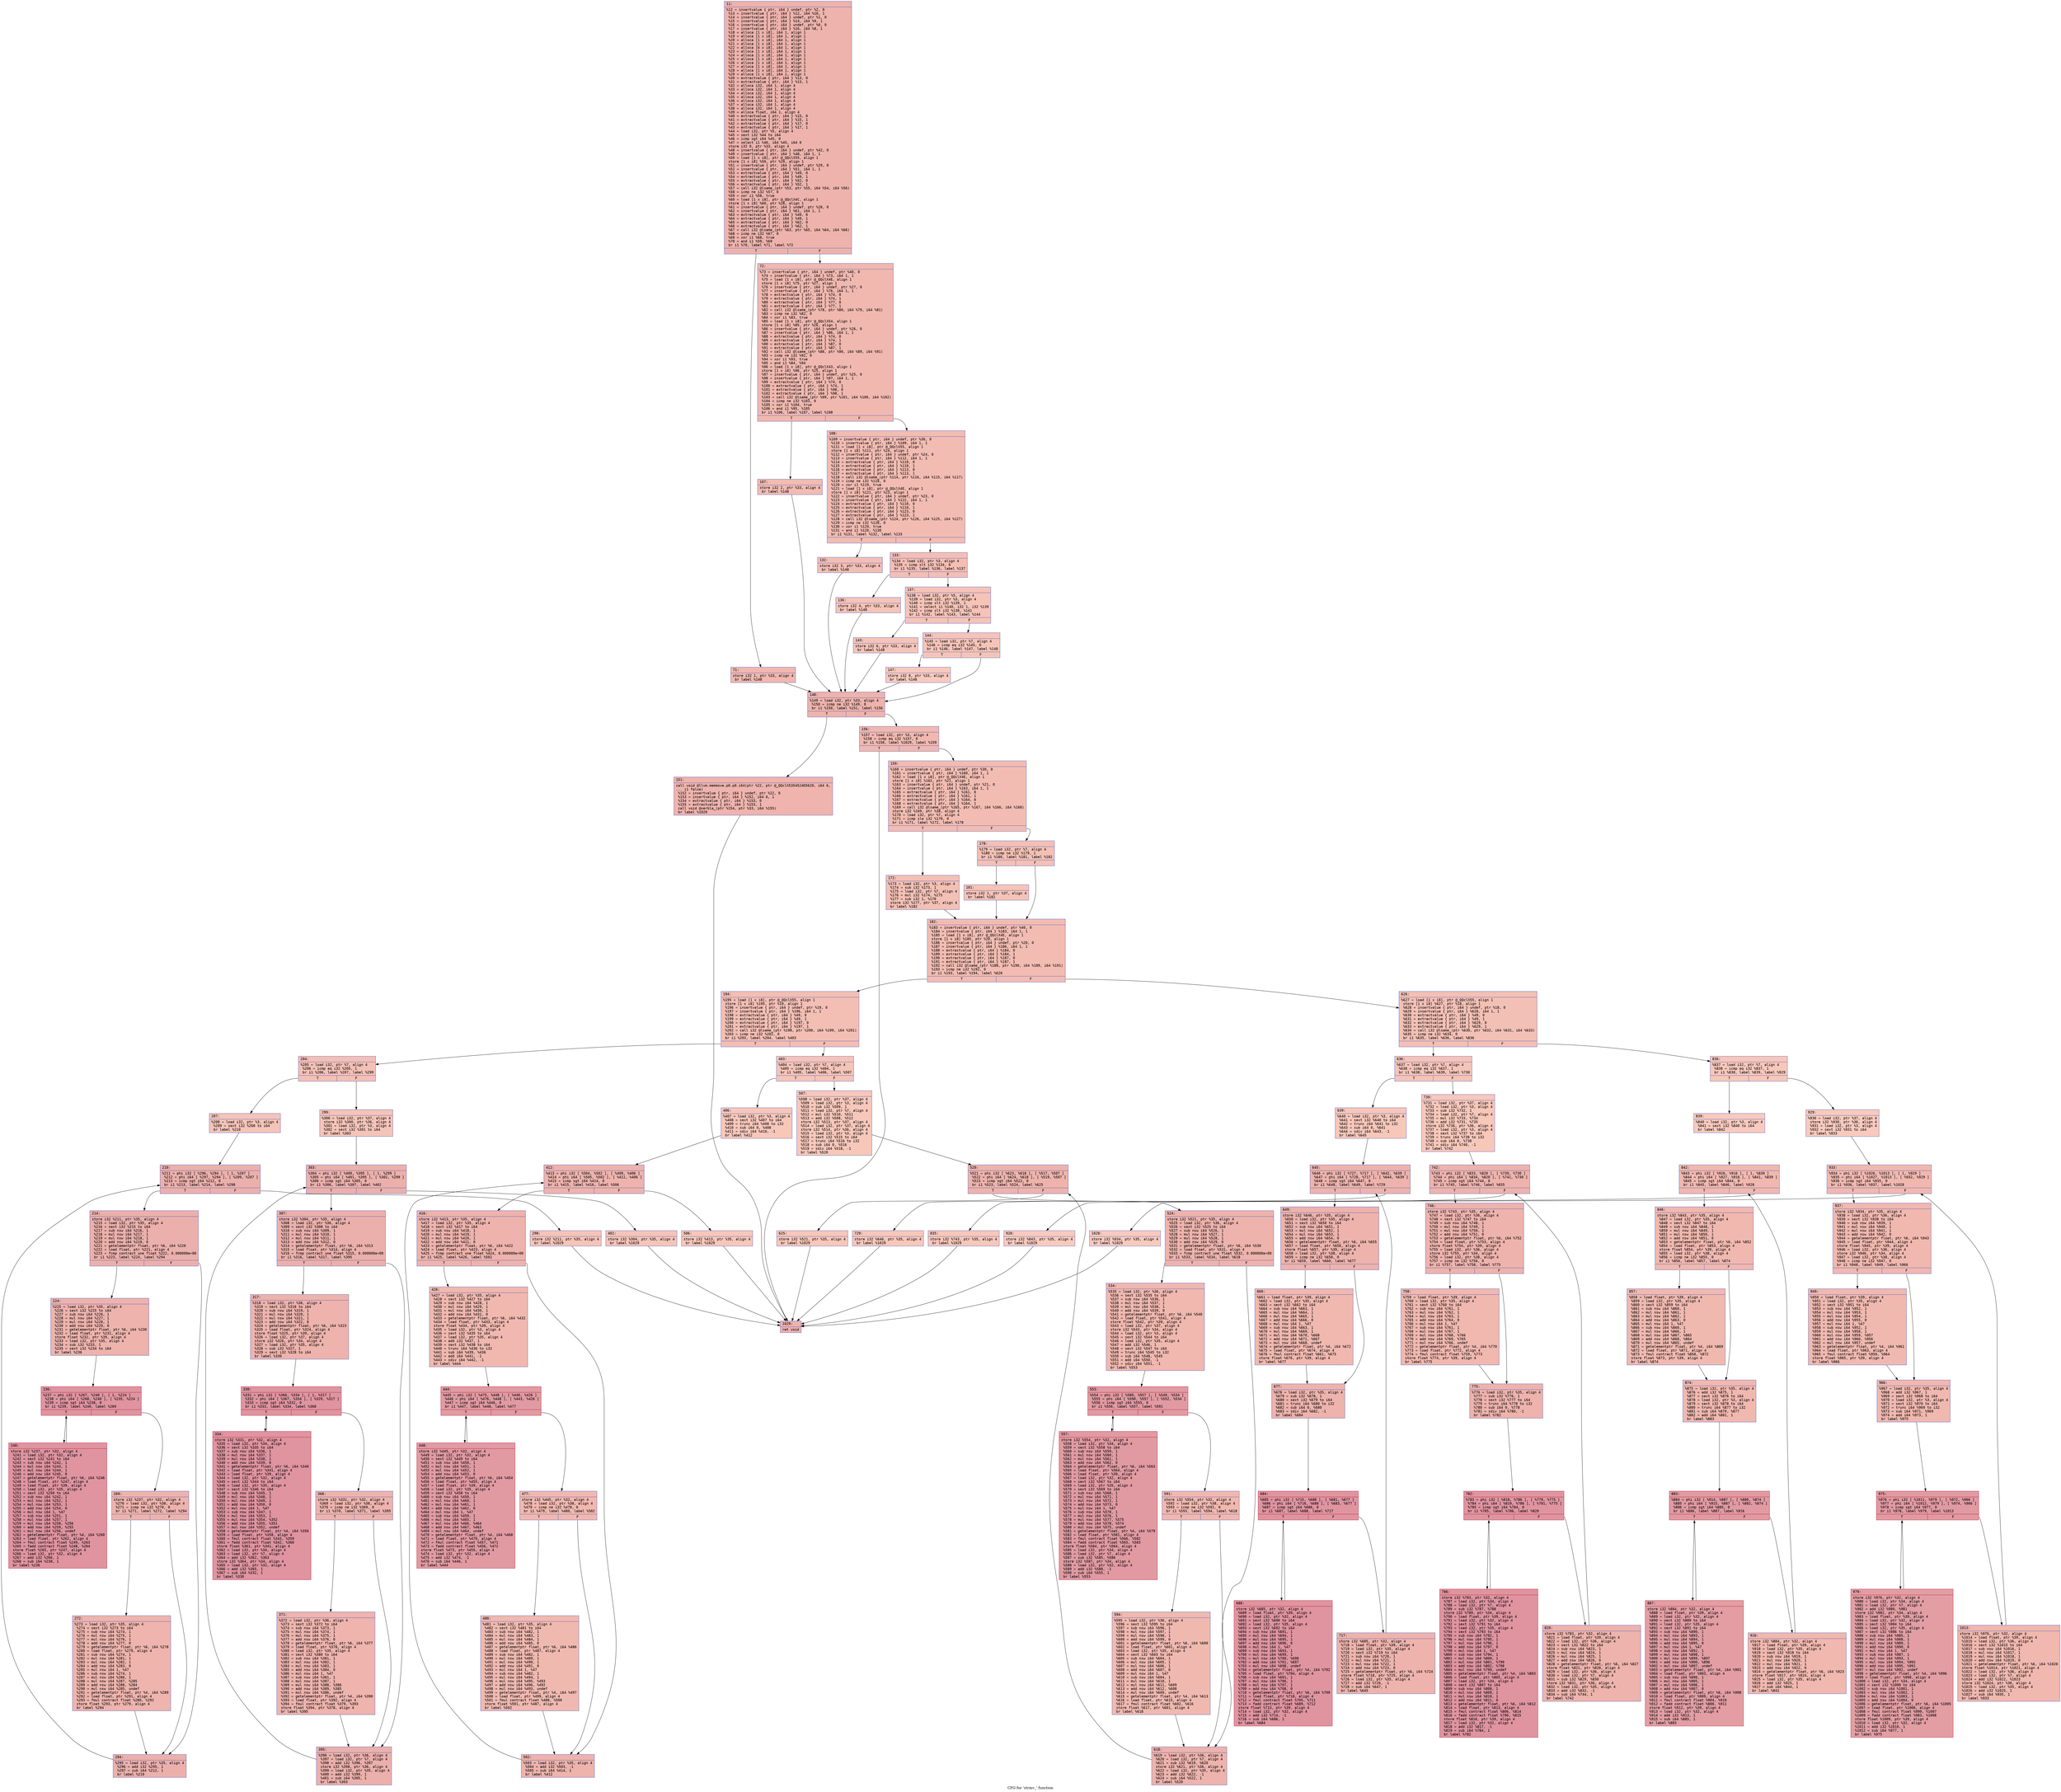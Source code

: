 digraph "CFG for 'strmv_' function" {
	label="CFG for 'strmv_' function";

	Node0x55ee10697590 [shape=record,color="#3d50c3ff", style=filled, fillcolor="#d6524470" fontname="Courier",label="{11:\l|  %12 = insertvalue \{ ptr, i64 \} undef, ptr %2, 0\l  %13 = insertvalue \{ ptr, i64 \} %12, i64 %10, 1\l  %14 = insertvalue \{ ptr, i64 \} undef, ptr %1, 0\l  %15 = insertvalue \{ ptr, i64 \} %14, i64 %9, 1\l  %16 = insertvalue \{ ptr, i64 \} undef, ptr %0, 0\l  %17 = insertvalue \{ ptr, i64 \} %16, i64 %8, 1\l  %18 = alloca [1 x i8], i64 1, align 1\l  %19 = alloca [1 x i8], i64 1, align 1\l  %20 = alloca [1 x i8], i64 1, align 1\l  %21 = alloca [1 x i8], i64 1, align 1\l  %22 = alloca [6 x i8], i64 1, align 1\l  %23 = alloca [1 x i8], i64 1, align 1\l  %24 = alloca [1 x i8], i64 1, align 1\l  %25 = alloca [1 x i8], i64 1, align 1\l  %26 = alloca [1 x i8], i64 1, align 1\l  %27 = alloca [1 x i8], i64 1, align 1\l  %28 = alloca [1 x i8], i64 1, align 1\l  %29 = alloca [1 x i8], i64 1, align 1\l  %30 = extractvalue \{ ptr, i64 \} %13, 0\l  %31 = extractvalue \{ ptr, i64 \} %13, 1\l  %32 = alloca i32, i64 1, align 4\l  %33 = alloca i32, i64 1, align 4\l  %34 = alloca i32, i64 1, align 4\l  %35 = alloca i32, i64 1, align 4\l  %36 = alloca i32, i64 1, align 4\l  %37 = alloca i32, i64 1, align 4\l  %38 = alloca i32, i64 1, align 4\l  %39 = alloca float, i64 1, align 4\l  %40 = extractvalue \{ ptr, i64 \} %15, 0\l  %41 = extractvalue \{ ptr, i64 \} %15, 1\l  %42 = extractvalue \{ ptr, i64 \} %17, 0\l  %43 = extractvalue \{ ptr, i64 \} %17, 1\l  %44 = load i32, ptr %5, align 4\l  %45 = sext i32 %44 to i64\l  %46 = icmp sgt i64 %45, 0\l  %47 = select i1 %46, i64 %45, i64 0\l  store i32 0, ptr %33, align 4\l  %48 = insertvalue \{ ptr, i64 \} undef, ptr %42, 0\l  %49 = insertvalue \{ ptr, i64 \} %48, i64 1, 1\l  %50 = load [1 x i8], ptr @_QQclX55, align 1\l  store [1 x i8] %50, ptr %29, align 1\l  %51 = insertvalue \{ ptr, i64 \} undef, ptr %29, 0\l  %52 = insertvalue \{ ptr, i64 \} %51, i64 1, 1\l  %53 = extractvalue \{ ptr, i64 \} %49, 0\l  %54 = extractvalue \{ ptr, i64 \} %49, 1\l  %55 = extractvalue \{ ptr, i64 \} %52, 0\l  %56 = extractvalue \{ ptr, i64 \} %52, 1\l  %57 = call i32 @lsame_(ptr %53, ptr %55, i64 %54, i64 %56)\l  %58 = icmp ne i32 %57, 0\l  %59 = xor i1 %58, true\l  %60 = load [1 x i8], ptr @_QQclX4C, align 1\l  store [1 x i8] %60, ptr %28, align 1\l  %61 = insertvalue \{ ptr, i64 \} undef, ptr %28, 0\l  %62 = insertvalue \{ ptr, i64 \} %61, i64 1, 1\l  %63 = extractvalue \{ ptr, i64 \} %49, 0\l  %64 = extractvalue \{ ptr, i64 \} %49, 1\l  %65 = extractvalue \{ ptr, i64 \} %62, 0\l  %66 = extractvalue \{ ptr, i64 \} %62, 1\l  %67 = call i32 @lsame_(ptr %63, ptr %65, i64 %64, i64 %66)\l  %68 = icmp ne i32 %67, 0\l  %69 = xor i1 %68, true\l  %70 = and i1 %59, %69\l  br i1 %70, label %71, label %72\l|{<s0>T|<s1>F}}"];
	Node0x55ee10697590:s0 -> Node0x55ee1069a120[tooltip="11 -> 71\nProbability 50.00%" ];
	Node0x55ee10697590:s1 -> Node0x55ee1069a170[tooltip="11 -> 72\nProbability 50.00%" ];
	Node0x55ee1069a120 [shape=record,color="#3d50c3ff", style=filled, fillcolor="#dc5d4a70" fontname="Courier",label="{71:\l|  store i32 1, ptr %33, align 4\l  br label %148\l}"];
	Node0x55ee1069a120 -> Node0x55ee1069a310[tooltip="71 -> 148\nProbability 100.00%" ];
	Node0x55ee1069a170 [shape=record,color="#3d50c3ff", style=filled, fillcolor="#dc5d4a70" fontname="Courier",label="{72:\l|  %73 = insertvalue \{ ptr, i64 \} undef, ptr %40, 0\l  %74 = insertvalue \{ ptr, i64 \} %73, i64 1, 1\l  %75 = load [1 x i8], ptr @_QQclX4E, align 1\l  store [1 x i8] %75, ptr %27, align 1\l  %76 = insertvalue \{ ptr, i64 \} undef, ptr %27, 0\l  %77 = insertvalue \{ ptr, i64 \} %76, i64 1, 1\l  %78 = extractvalue \{ ptr, i64 \} %74, 0\l  %79 = extractvalue \{ ptr, i64 \} %74, 1\l  %80 = extractvalue \{ ptr, i64 \} %77, 0\l  %81 = extractvalue \{ ptr, i64 \} %77, 1\l  %82 = call i32 @lsame_(ptr %78, ptr %80, i64 %79, i64 %81)\l  %83 = icmp ne i32 %82, 0\l  %84 = xor i1 %83, true\l  %85 = load [1 x i8], ptr @_QQclX54, align 1\l  store [1 x i8] %85, ptr %26, align 1\l  %86 = insertvalue \{ ptr, i64 \} undef, ptr %26, 0\l  %87 = insertvalue \{ ptr, i64 \} %86, i64 1, 1\l  %88 = extractvalue \{ ptr, i64 \} %74, 0\l  %89 = extractvalue \{ ptr, i64 \} %74, 1\l  %90 = extractvalue \{ ptr, i64 \} %87, 0\l  %91 = extractvalue \{ ptr, i64 \} %87, 1\l  %92 = call i32 @lsame_(ptr %88, ptr %90, i64 %89, i64 %91)\l  %93 = icmp ne i32 %92, 0\l  %94 = xor i1 %93, true\l  %95 = and i1 %84, %94\l  %96 = load [1 x i8], ptr @_QQclX43, align 1\l  store [1 x i8] %96, ptr %25, align 1\l  %97 = insertvalue \{ ptr, i64 \} undef, ptr %25, 0\l  %98 = insertvalue \{ ptr, i64 \} %97, i64 1, 1\l  %99 = extractvalue \{ ptr, i64 \} %74, 0\l  %100 = extractvalue \{ ptr, i64 \} %74, 1\l  %101 = extractvalue \{ ptr, i64 \} %98, 0\l  %102 = extractvalue \{ ptr, i64 \} %98, 1\l  %103 = call i32 @lsame_(ptr %99, ptr %101, i64 %100, i64 %102)\l  %104 = icmp ne i32 %103, 0\l  %105 = xor i1 %104, true\l  %106 = and i1 %95, %105\l  br i1 %106, label %107, label %108\l|{<s0>T|<s1>F}}"];
	Node0x55ee1069a170:s0 -> Node0x55ee10698fc0[tooltip="72 -> 107\nProbability 50.00%" ];
	Node0x55ee1069a170:s1 -> Node0x55ee1069c430[tooltip="72 -> 108\nProbability 50.00%" ];
	Node0x55ee10698fc0 [shape=record,color="#3d50c3ff", style=filled, fillcolor="#e1675170" fontname="Courier",label="{107:\l|  store i32 2, ptr %33, align 4\l  br label %148\l}"];
	Node0x55ee10698fc0 -> Node0x55ee1069a310[tooltip="107 -> 148\nProbability 100.00%" ];
	Node0x55ee1069c430 [shape=record,color="#3d50c3ff", style=filled, fillcolor="#e1675170" fontname="Courier",label="{108:\l|  %109 = insertvalue \{ ptr, i64 \} undef, ptr %30, 0\l  %110 = insertvalue \{ ptr, i64 \} %109, i64 1, 1\l  %111 = load [1 x i8], ptr @_QQclX55, align 1\l  store [1 x i8] %111, ptr %24, align 1\l  %112 = insertvalue \{ ptr, i64 \} undef, ptr %24, 0\l  %113 = insertvalue \{ ptr, i64 \} %112, i64 1, 1\l  %114 = extractvalue \{ ptr, i64 \} %110, 0\l  %115 = extractvalue \{ ptr, i64 \} %110, 1\l  %116 = extractvalue \{ ptr, i64 \} %113, 0\l  %117 = extractvalue \{ ptr, i64 \} %113, 1\l  %118 = call i32 @lsame_(ptr %114, ptr %116, i64 %115, i64 %117)\l  %119 = icmp ne i32 %118, 0\l  %120 = xor i1 %119, true\l  %121 = load [1 x i8], ptr @_QQclX4E, align 1\l  store [1 x i8] %121, ptr %23, align 1\l  %122 = insertvalue \{ ptr, i64 \} undef, ptr %23, 0\l  %123 = insertvalue \{ ptr, i64 \} %122, i64 1, 1\l  %124 = extractvalue \{ ptr, i64 \} %110, 0\l  %125 = extractvalue \{ ptr, i64 \} %110, 1\l  %126 = extractvalue \{ ptr, i64 \} %123, 0\l  %127 = extractvalue \{ ptr, i64 \} %123, 1\l  %128 = call i32 @lsame_(ptr %124, ptr %126, i64 %125, i64 %127)\l  %129 = icmp ne i32 %128, 0\l  %130 = xor i1 %129, true\l  %131 = and i1 %120, %130\l  br i1 %131, label %132, label %133\l|{<s0>T|<s1>F}}"];
	Node0x55ee1069c430:s0 -> Node0x55ee1069d690[tooltip="108 -> 132\nProbability 50.00%" ];
	Node0x55ee1069c430:s1 -> Node0x55ee1069d6e0[tooltip="108 -> 133\nProbability 50.00%" ];
	Node0x55ee1069d690 [shape=record,color="#3d50c3ff", style=filled, fillcolor="#e36c5570" fontname="Courier",label="{132:\l|  store i32 3, ptr %33, align 4\l  br label %148\l}"];
	Node0x55ee1069d690 -> Node0x55ee1069a310[tooltip="132 -> 148\nProbability 100.00%" ];
	Node0x55ee1069d6e0 [shape=record,color="#3d50c3ff", style=filled, fillcolor="#e36c5570" fontname="Courier",label="{133:\l|  %134 = load i32, ptr %3, align 4\l  %135 = icmp slt i32 %134, 0\l  br i1 %135, label %136, label %137\l|{<s0>T|<s1>F}}"];
	Node0x55ee1069d6e0:s0 -> Node0x55ee1069da00[tooltip="133 -> 136\nProbability 37.50%" ];
	Node0x55ee1069d6e0:s1 -> Node0x55ee1069da50[tooltip="133 -> 137\nProbability 62.50%" ];
	Node0x55ee1069da00 [shape=record,color="#3d50c3ff", style=filled, fillcolor="#e97a5f70" fontname="Courier",label="{136:\l|  store i32 4, ptr %33, align 4\l  br label %148\l}"];
	Node0x55ee1069da00 -> Node0x55ee1069a310[tooltip="136 -> 148\nProbability 100.00%" ];
	Node0x55ee1069da50 [shape=record,color="#3d50c3ff", style=filled, fillcolor="#e8765c70" fontname="Courier",label="{137:\l|  %138 = load i32, ptr %5, align 4\l  %139 = load i32, ptr %3, align 4\l  %140 = icmp slt i32 %139, 1\l  %141 = select i1 %140, i32 1, i32 %139\l  %142 = icmp slt i32 %138, %141\l  br i1 %142, label %143, label %144\l|{<s0>T|<s1>F}}"];
	Node0x55ee1069da50:s0 -> Node0x55ee1069df30[tooltip="137 -> 143\nProbability 50.00%" ];
	Node0x55ee1069da50:s1 -> Node0x55ee1069df80[tooltip="137 -> 144\nProbability 50.00%" ];
	Node0x55ee1069df30 [shape=record,color="#3d50c3ff", style=filled, fillcolor="#e97a5f70" fontname="Courier",label="{143:\l|  store i32 6, ptr %33, align 4\l  br label %148\l}"];
	Node0x55ee1069df30 -> Node0x55ee1069a310[tooltip="143 -> 148\nProbability 100.00%" ];
	Node0x55ee1069df80 [shape=record,color="#3d50c3ff", style=filled, fillcolor="#e97a5f70" fontname="Courier",label="{144:\l|  %145 = load i32, ptr %7, align 4\l  %146 = icmp eq i32 %145, 0\l  br i1 %146, label %147, label %148\l|{<s0>T|<s1>F}}"];
	Node0x55ee1069df80:s0 -> Node0x55ee1069e2a0[tooltip="144 -> 147\nProbability 37.50%" ];
	Node0x55ee1069df80:s1 -> Node0x55ee1069a310[tooltip="144 -> 148\nProbability 62.50%" ];
	Node0x55ee1069e2a0 [shape=record,color="#3d50c3ff", style=filled, fillcolor="#ef886b70" fontname="Courier",label="{147:\l|  store i32 8, ptr %33, align 4\l  br label %148\l}"];
	Node0x55ee1069e2a0 -> Node0x55ee1069a310[tooltip="147 -> 148\nProbability 100.00%" ];
	Node0x55ee1069a310 [shape=record,color="#3d50c3ff", style=filled, fillcolor="#d6524470" fontname="Courier",label="{148:\l|  %149 = load i32, ptr %33, align 4\l  %150 = icmp ne i32 %149, 0\l  br i1 %150, label %151, label %156\l|{<s0>T|<s1>F}}"];
	Node0x55ee1069a310:s0 -> Node0x55ee1069e5c0[tooltip="148 -> 151\nProbability 62.50%" ];
	Node0x55ee1069a310:s1 -> Node0x55ee1069e610[tooltip="148 -> 156\nProbability 37.50%" ];
	Node0x55ee1069e5c0 [shape=record,color="#3d50c3ff", style=filled, fillcolor="#d8564670" fontname="Courier",label="{151:\l|  call void @llvm.memmove.p0.p0.i64(ptr %22, ptr @_QQclX5354524D5620, i64 6,\l... i1 false)\l  %152 = insertvalue \{ ptr, i64 \} undef, ptr %22, 0\l  %153 = insertvalue \{ ptr, i64 \} %152, i64 6, 1\l  %154 = extractvalue \{ ptr, i64 \} %153, 0\l  %155 = extractvalue \{ ptr, i64 \} %153, 1\l  call void @xerbla_(ptr %154, ptr %33, i64 %155)\l  br label %1029\l}"];
	Node0x55ee1069e5c0 -> Node0x55ee1069ec10[tooltip="151 -> 1029\nProbability 100.00%" ];
	Node0x55ee1069e610 [shape=record,color="#3d50c3ff", style=filled, fillcolor="#dc5d4a70" fontname="Courier",label="{156:\l|  %157 = load i32, ptr %3, align 4\l  %158 = icmp eq i32 %157, 0\l  br i1 %158, label %1029, label %159\l|{<s0>T|<s1>F}}"];
	Node0x55ee1069e610:s0 -> Node0x55ee1069ec10[tooltip="156 -> 1029\nProbability 37.50%" ];
	Node0x55ee1069e610:s1 -> Node0x55ee1069ede0[tooltip="156 -> 159\nProbability 62.50%" ];
	Node0x55ee1069ede0 [shape=record,color="#3d50c3ff", style=filled, fillcolor="#e1675170" fontname="Courier",label="{159:\l|  %160 = insertvalue \{ ptr, i64 \} undef, ptr %30, 0\l  %161 = insertvalue \{ ptr, i64 \} %160, i64 1, 1\l  %162 = load [1 x i8], ptr @_QQclX4E, align 1\l  store [1 x i8] %162, ptr %21, align 1\l  %163 = insertvalue \{ ptr, i64 \} undef, ptr %21, 0\l  %164 = insertvalue \{ ptr, i64 \} %163, i64 1, 1\l  %165 = extractvalue \{ ptr, i64 \} %161, 0\l  %166 = extractvalue \{ ptr, i64 \} %161, 1\l  %167 = extractvalue \{ ptr, i64 \} %164, 0\l  %168 = extractvalue \{ ptr, i64 \} %164, 1\l  %169 = call i32 @lsame_(ptr %165, ptr %167, i64 %166, i64 %168)\l  store i32 %169, ptr %38, align 4\l  %170 = load i32, ptr %7, align 4\l  %171 = icmp sle i32 %170, 0\l  br i1 %171, label %172, label %178\l|{<s0>T|<s1>F}}"];
	Node0x55ee1069ede0:s0 -> Node0x55ee106b87b0[tooltip="159 -> 172\nProbability 50.00%" ];
	Node0x55ee1069ede0:s1 -> Node0x55ee106b8800[tooltip="159 -> 178\nProbability 50.00%" ];
	Node0x55ee106b87b0 [shape=record,color="#3d50c3ff", style=filled, fillcolor="#e5705870" fontname="Courier",label="{172:\l|  %173 = load i32, ptr %3, align 4\l  %174 = sub i32 %173, 1\l  %175 = load i32, ptr %7, align 4\l  %176 = mul i32 %174, %175\l  %177 = sub i32 1, %176\l  store i32 %177, ptr %37, align 4\l  br label %182\l}"];
	Node0x55ee106b87b0 -> Node0x55ee106b8c50[tooltip="172 -> 182\nProbability 100.00%" ];
	Node0x55ee106b8800 [shape=record,color="#3d50c3ff", style=filled, fillcolor="#e5705870" fontname="Courier",label="{178:\l|  %179 = load i32, ptr %7, align 4\l  %180 = icmp ne i32 %179, 1\l  br i1 %180, label %181, label %182\l|{<s0>T|<s1>F}}"];
	Node0x55ee106b8800:s0 -> Node0x55ee106b8e20[tooltip="178 -> 181\nProbability 50.00%" ];
	Node0x55ee106b8800:s1 -> Node0x55ee106b8c50[tooltip="178 -> 182\nProbability 50.00%" ];
	Node0x55ee106b8e20 [shape=record,color="#3d50c3ff", style=filled, fillcolor="#e8765c70" fontname="Courier",label="{181:\l|  store i32 1, ptr %37, align 4\l  br label %182\l}"];
	Node0x55ee106b8e20 -> Node0x55ee106b8c50[tooltip="181 -> 182\nProbability 100.00%" ];
	Node0x55ee106b8c50 [shape=record,color="#3d50c3ff", style=filled, fillcolor="#e1675170" fontname="Courier",label="{182:\l|  %183 = insertvalue \{ ptr, i64 \} undef, ptr %40, 0\l  %184 = insertvalue \{ ptr, i64 \} %183, i64 1, 1\l  %185 = load [1 x i8], ptr @_QQclX4E, align 1\l  store [1 x i8] %185, ptr %20, align 1\l  %186 = insertvalue \{ ptr, i64 \} undef, ptr %20, 0\l  %187 = insertvalue \{ ptr, i64 \} %186, i64 1, 1\l  %188 = extractvalue \{ ptr, i64 \} %184, 0\l  %189 = extractvalue \{ ptr, i64 \} %184, 1\l  %190 = extractvalue \{ ptr, i64 \} %187, 0\l  %191 = extractvalue \{ ptr, i64 \} %187, 1\l  %192 = call i32 @lsame_(ptr %188, ptr %190, i64 %189, i64 %191)\l  %193 = icmp ne i32 %192, 0\l  br i1 %193, label %194, label %626\l|{<s0>T|<s1>F}}"];
	Node0x55ee106b8c50:s0 -> Node0x55ee1069b600[tooltip="182 -> 194\nProbability 62.50%" ];
	Node0x55ee106b8c50:s1 -> Node0x55ee1069b650[tooltip="182 -> 626\nProbability 37.50%" ];
	Node0x55ee1069b600 [shape=record,color="#3d50c3ff", style=filled, fillcolor="#e36c5570" fontname="Courier",label="{194:\l|  %195 = load [1 x i8], ptr @_QQclX55, align 1\l  store [1 x i8] %195, ptr %19, align 1\l  %196 = insertvalue \{ ptr, i64 \} undef, ptr %19, 0\l  %197 = insertvalue \{ ptr, i64 \} %196, i64 1, 1\l  %198 = extractvalue \{ ptr, i64 \} %49, 0\l  %199 = extractvalue \{ ptr, i64 \} %49, 1\l  %200 = extractvalue \{ ptr, i64 \} %197, 0\l  %201 = extractvalue \{ ptr, i64 \} %197, 1\l  %202 = call i32 @lsame_(ptr %198, ptr %200, i64 %199, i64 %201)\l  %203 = icmp ne i32 %202, 0\l  br i1 %203, label %204, label %403\l|{<s0>T|<s1>F}}"];
	Node0x55ee1069b600:s0 -> Node0x55ee1069bdf0[tooltip="194 -> 204\nProbability 62.50%" ];
	Node0x55ee1069b600:s1 -> Node0x55ee1069be40[tooltip="194 -> 403\nProbability 37.50%" ];
	Node0x55ee1069bdf0 [shape=record,color="#3d50c3ff", style=filled, fillcolor="#e5705870" fontname="Courier",label="{204:\l|  %205 = load i32, ptr %7, align 4\l  %206 = icmp eq i32 %205, 1\l  br i1 %206, label %207, label %299\l|{<s0>T|<s1>F}}"];
	Node0x55ee1069bdf0:s0 -> Node0x55ee1069c050[tooltip="204 -> 207\nProbability 50.00%" ];
	Node0x55ee1069bdf0:s1 -> Node0x55ee1069c0a0[tooltip="204 -> 299\nProbability 50.00%" ];
	Node0x55ee1069c050 [shape=record,color="#3d50c3ff", style=filled, fillcolor="#e97a5f70" fontname="Courier",label="{207:\l|  %208 = load i32, ptr %3, align 4\l  %209 = sext i32 %208 to i64\l  br label %210\l}"];
	Node0x55ee1069c050 -> Node0x55ee1069c290[tooltip="207 -> 210\nProbability 100.00%" ];
	Node0x55ee1069c290 [shape=record,color="#3d50c3ff", style=filled, fillcolor="#d24b4070" fontname="Courier",label="{210:\l|  %211 = phi i32 [ %296, %294 ], [ 1, %207 ]\l  %212 = phi i64 [ %297, %294 ], [ %209, %207 ]\l  %213 = icmp sgt i64 %212, 0\l  br i1 %213, label %214, label %298\l|{<s0>T|<s1>F}}"];
	Node0x55ee1069c290:s0 -> Node0x55ee106bb810[tooltip="210 -> 214\nProbability 96.88%" ];
	Node0x55ee1069c290:s1 -> Node0x55ee106bb860[tooltip="210 -> 298\nProbability 3.12%" ];
	Node0x55ee106bb810 [shape=record,color="#3d50c3ff", style=filled, fillcolor="#d24b4070" fontname="Courier",label="{214:\l|  store i32 %211, ptr %35, align 4\l  %215 = load i32, ptr %35, align 4\l  %216 = sext i32 %215 to i64\l  %217 = sub nsw i64 %216, 1\l  %218 = mul nsw i64 %217, 1\l  %219 = mul nsw i64 %218, 1\l  %220 = add nsw i64 %219, 0\l  %221 = getelementptr float, ptr %6, i64 %220\l  %222 = load float, ptr %221, align 4\l  %223 = fcmp contract une float %222, 0.000000e+00\l  br i1 %223, label %224, label %294\l|{<s0>T|<s1>F}}"];
	Node0x55ee106bb810:s0 -> Node0x55ee106bbee0[tooltip="214 -> 224\nProbability 62.50%" ];
	Node0x55ee106bb810:s1 -> Node0x55ee1069c350[tooltip="214 -> 294\nProbability 37.50%" ];
	Node0x55ee106bbee0 [shape=record,color="#3d50c3ff", style=filled, fillcolor="#d6524470" fontname="Courier",label="{224:\l|  %225 = load i32, ptr %35, align 4\l  %226 = sext i32 %225 to i64\l  %227 = sub nsw i64 %226, 1\l  %228 = mul nsw i64 %227, 1\l  %229 = mul nsw i64 %228, 1\l  %230 = add nsw i64 %229, 0\l  %231 = getelementptr float, ptr %6, i64 %230\l  %232 = load float, ptr %231, align 4\l  store float %232, ptr %39, align 4\l  %233 = load i32, ptr %35, align 4\l  %234 = sub i32 %233, 1\l  %235 = sext i32 %234 to i64\l  br label %236\l}"];
	Node0x55ee106bbee0 -> Node0x55ee106bc650[tooltip="224 -> 236\nProbability 100.00%" ];
	Node0x55ee106bc650 [shape=record,color="#b70d28ff", style=filled, fillcolor="#b70d2870" fontname="Courier",label="{236:\l|  %237 = phi i32 [ %267, %240 ], [ 1, %224 ]\l  %238 = phi i64 [ %268, %240 ], [ %235, %224 ]\l  %239 = icmp sgt i64 %238, 0\l  br i1 %239, label %240, label %269\l|{<s0>T|<s1>F}}"];
	Node0x55ee106bc650:s0 -> Node0x55ee106bc710[tooltip="236 -> 240\nProbability 96.88%" ];
	Node0x55ee106bc650:s1 -> Node0x55ee106bc970[tooltip="236 -> 269\nProbability 3.12%" ];
	Node0x55ee106bc710 [shape=record,color="#b70d28ff", style=filled, fillcolor="#b70d2870" fontname="Courier",label="{240:\l|  store i32 %237, ptr %32, align 4\l  %241 = load i32, ptr %32, align 4\l  %242 = sext i32 %241 to i64\l  %243 = sub nsw i64 %242, 1\l  %244 = mul nsw i64 %243, 1\l  %245 = mul nsw i64 %244, 1\l  %246 = add nsw i64 %245, 0\l  %247 = getelementptr float, ptr %6, i64 %246\l  %248 = load float, ptr %247, align 4\l  %249 = load float, ptr %39, align 4\l  %250 = load i32, ptr %35, align 4\l  %251 = sext i32 %250 to i64\l  %252 = sub nsw i64 %242, 1\l  %253 = mul nsw i64 %252, 1\l  %254 = mul nsw i64 %253, 1\l  %255 = add nsw i64 %254, 0\l  %256 = mul nsw i64 1, %47\l  %257 = sub nsw i64 %251, 1\l  %258 = mul nsw i64 %257, 1\l  %259 = mul nsw i64 %258, %256\l  %260 = add nsw i64 %259, %255\l  %261 = mul nsw i64 %256, undef\l  %262 = getelementptr float, ptr %4, i64 %260\l  %263 = load float, ptr %262, align 4\l  %264 = fmul contract float %249, %263\l  %265 = fadd contract float %248, %264\l  store float %265, ptr %247, align 4\l  %266 = load i32, ptr %32, align 4\l  %267 = add i32 %266, 1\l  %268 = sub i64 %238, 1\l  br label %236\l}"];
	Node0x55ee106bc710 -> Node0x55ee106bc650[tooltip="240 -> 236\nProbability 100.00%" ];
	Node0x55ee106bc970 [shape=record,color="#3d50c3ff", style=filled, fillcolor="#d6524470" fontname="Courier",label="{269:\l|  store i32 %237, ptr %32, align 4\l  %270 = load i32, ptr %38, align 4\l  %271 = icmp ne i32 %270, 0\l  br i1 %271, label %272, label %294\l|{<s0>T|<s1>F}}"];
	Node0x55ee106bc970:s0 -> Node0x55ee106bdd10[tooltip="269 -> 272\nProbability 62.50%" ];
	Node0x55ee106bc970:s1 -> Node0x55ee1069c350[tooltip="269 -> 294\nProbability 37.50%" ];
	Node0x55ee106bdd10 [shape=record,color="#3d50c3ff", style=filled, fillcolor="#d8564670" fontname="Courier",label="{272:\l|  %273 = load i32, ptr %35, align 4\l  %274 = sext i32 %273 to i64\l  %275 = sub nsw i64 %274, 1\l  %276 = mul nsw i64 %275, 1\l  %277 = mul nsw i64 %276, 1\l  %278 = add nsw i64 %277, 0\l  %279 = getelementptr float, ptr %6, i64 %278\l  %280 = load float, ptr %279, align 4\l  %281 = sub nsw i64 %274, 1\l  %282 = mul nsw i64 %281, 1\l  %283 = mul nsw i64 %282, 1\l  %284 = add nsw i64 %283, 0\l  %285 = mul nsw i64 1, %47\l  %286 = sub nsw i64 %274, 1\l  %287 = mul nsw i64 %286, 1\l  %288 = mul nsw i64 %287, %285\l  %289 = add nsw i64 %288, %284\l  %290 = mul nsw i64 %285, undef\l  %291 = getelementptr float, ptr %4, i64 %289\l  %292 = load float, ptr %291, align 4\l  %293 = fmul contract float %280, %292\l  store float %293, ptr %279, align 4\l  br label %294\l}"];
	Node0x55ee106bdd10 -> Node0x55ee1069c350[tooltip="272 -> 294\nProbability 100.00%" ];
	Node0x55ee1069c350 [shape=record,color="#3d50c3ff", style=filled, fillcolor="#d24b4070" fontname="Courier",label="{294:\l|  %295 = load i32, ptr %35, align 4\l  %296 = add i32 %295, 1\l  %297 = sub i64 %212, 1\l  br label %210\l}"];
	Node0x55ee1069c350 -> Node0x55ee1069c290[tooltip="294 -> 210\nProbability 100.00%" ];
	Node0x55ee106bb860 [shape=record,color="#3d50c3ff", style=filled, fillcolor="#e97a5f70" fontname="Courier",label="{298:\l|  store i32 %211, ptr %35, align 4\l  br label %1029\l}"];
	Node0x55ee106bb860 -> Node0x55ee1069ec10[tooltip="298 -> 1029\nProbability 100.00%" ];
	Node0x55ee1069c0a0 [shape=record,color="#3d50c3ff", style=filled, fillcolor="#e97a5f70" fontname="Courier",label="{299:\l|  %300 = load i32, ptr %37, align 4\l  store i32 %300, ptr %36, align 4\l  %301 = load i32, ptr %3, align 4\l  %302 = sext i32 %301 to i64\l  br label %303\l}"];
	Node0x55ee1069c0a0 -> Node0x55ee106beff0[tooltip="299 -> 303\nProbability 100.00%" ];
	Node0x55ee106beff0 [shape=record,color="#3d50c3ff", style=filled, fillcolor="#d24b4070" fontname="Courier",label="{303:\l|  %304 = phi i32 [ %400, %395 ], [ 1, %299 ]\l  %305 = phi i64 [ %401, %395 ], [ %302, %299 ]\l  %306 = icmp sgt i64 %305, 0\l  br i1 %306, label %307, label %402\l|{<s0>T|<s1>F}}"];
	Node0x55ee106beff0:s0 -> Node0x55ee106bf310[tooltip="303 -> 307\nProbability 96.88%" ];
	Node0x55ee106beff0:s1 -> Node0x55ee106bf360[tooltip="303 -> 402\nProbability 3.12%" ];
	Node0x55ee106bf310 [shape=record,color="#3d50c3ff", style=filled, fillcolor="#d24b4070" fontname="Courier",label="{307:\l|  store i32 %304, ptr %35, align 4\l  %308 = load i32, ptr %36, align 4\l  %309 = sext i32 %308 to i64\l  %310 = sub nsw i64 %309, 1\l  %311 = mul nsw i64 %310, 1\l  %312 = mul nsw i64 %311, 1\l  %313 = add nsw i64 %312, 0\l  %314 = getelementptr float, ptr %6, i64 %313\l  %315 = load float, ptr %314, align 4\l  %316 = fcmp contract une float %315, 0.000000e+00\l  br i1 %316, label %317, label %395\l|{<s0>T|<s1>F}}"];
	Node0x55ee106bf310:s0 -> Node0x55ee106bf9e0[tooltip="307 -> 317\nProbability 62.50%" ];
	Node0x55ee106bf310:s1 -> Node0x55ee106bf0b0[tooltip="307 -> 395\nProbability 37.50%" ];
	Node0x55ee106bf9e0 [shape=record,color="#3d50c3ff", style=filled, fillcolor="#d6524470" fontname="Courier",label="{317:\l|  %318 = load i32, ptr %36, align 4\l  %319 = sext i32 %318 to i64\l  %320 = sub nsw i64 %319, 1\l  %321 = mul nsw i64 %320, 1\l  %322 = mul nsw i64 %321, 1\l  %323 = add nsw i64 %322, 0\l  %324 = getelementptr float, ptr %6, i64 %323\l  %325 = load float, ptr %324, align 4\l  store float %325, ptr %39, align 4\l  %326 = load i32, ptr %37, align 4\l  store i32 %326, ptr %34, align 4\l  %327 = load i32, ptr %35, align 4\l  %328 = sub i32 %327, 1\l  %329 = sext i32 %328 to i64\l  br label %330\l}"];
	Node0x55ee106bf9e0 -> Node0x55ee106c0270[tooltip="317 -> 330\nProbability 100.00%" ];
	Node0x55ee106c0270 [shape=record,color="#b70d28ff", style=filled, fillcolor="#b70d2870" fontname="Courier",label="{330:\l|  %331 = phi i32 [ %366, %334 ], [ 1, %317 ]\l  %332 = phi i64 [ %367, %334 ], [ %329, %317 ]\l  %333 = icmp sgt i64 %332, 0\l  br i1 %333, label %334, label %368\l|{<s0>T|<s1>F}}"];
	Node0x55ee106c0270:s0 -> Node0x55ee106c0330[tooltip="330 -> 334\nProbability 96.88%" ];
	Node0x55ee106c0270:s1 -> Node0x55ee106c0590[tooltip="330 -> 368\nProbability 3.12%" ];
	Node0x55ee106c0330 [shape=record,color="#b70d28ff", style=filled, fillcolor="#b70d2870" fontname="Courier",label="{334:\l|  store i32 %331, ptr %32, align 4\l  %335 = load i32, ptr %34, align 4\l  %336 = sext i32 %335 to i64\l  %337 = sub nsw i64 %336, 1\l  %338 = mul nsw i64 %337, 1\l  %339 = mul nsw i64 %338, 1\l  %340 = add nsw i64 %339, 0\l  %341 = getelementptr float, ptr %6, i64 %340\l  %342 = load float, ptr %341, align 4\l  %343 = load float, ptr %39, align 4\l  %344 = load i32, ptr %32, align 4\l  %345 = sext i32 %344 to i64\l  %346 = load i32, ptr %35, align 4\l  %347 = sext i32 %346 to i64\l  %348 = sub nsw i64 %345, 1\l  %349 = mul nsw i64 %348, 1\l  %350 = mul nsw i64 %349, 1\l  %351 = add nsw i64 %350, 0\l  %352 = mul nsw i64 1, %47\l  %353 = sub nsw i64 %347, 1\l  %354 = mul nsw i64 %353, 1\l  %355 = mul nsw i64 %354, %352\l  %356 = add nsw i64 %355, %351\l  %357 = mul nsw i64 %352, undef\l  %358 = getelementptr float, ptr %4, i64 %356\l  %359 = load float, ptr %358, align 4\l  %360 = fmul contract float %343, %359\l  %361 = fadd contract float %342, %360\l  store float %361, ptr %341, align 4\l  %362 = load i32, ptr %34, align 4\l  %363 = load i32, ptr %7, align 4\l  %364 = add i32 %362, %363\l  store i32 %364, ptr %34, align 4\l  %365 = load i32, ptr %32, align 4\l  %366 = add i32 %365, 1\l  %367 = sub i64 %332, 1\l  br label %330\l}"];
	Node0x55ee106c0330 -> Node0x55ee106c0270[tooltip="334 -> 330\nProbability 100.00%" ];
	Node0x55ee106c0590 [shape=record,color="#3d50c3ff", style=filled, fillcolor="#d6524470" fontname="Courier",label="{368:\l|  store i32 %331, ptr %32, align 4\l  %369 = load i32, ptr %38, align 4\l  %370 = icmp ne i32 %369, 0\l  br i1 %370, label %371, label %395\l|{<s0>T|<s1>F}}"];
	Node0x55ee106c0590:s0 -> Node0x55ee106c1c50[tooltip="368 -> 371\nProbability 62.50%" ];
	Node0x55ee106c0590:s1 -> Node0x55ee106bf0b0[tooltip="368 -> 395\nProbability 37.50%" ];
	Node0x55ee106c1c50 [shape=record,color="#3d50c3ff", style=filled, fillcolor="#d8564670" fontname="Courier",label="{371:\l|  %372 = load i32, ptr %36, align 4\l  %373 = sext i32 %372 to i64\l  %374 = sub nsw i64 %373, 1\l  %375 = mul nsw i64 %374, 1\l  %376 = mul nsw i64 %375, 1\l  %377 = add nsw i64 %376, 0\l  %378 = getelementptr float, ptr %6, i64 %377\l  %379 = load float, ptr %378, align 4\l  %380 = load i32, ptr %35, align 4\l  %381 = sext i32 %380 to i64\l  %382 = sub nsw i64 %381, 1\l  %383 = mul nsw i64 %382, 1\l  %384 = mul nsw i64 %383, 1\l  %385 = add nsw i64 %384, 0\l  %386 = mul nsw i64 1, %47\l  %387 = sub nsw i64 %381, 1\l  %388 = mul nsw i64 %387, 1\l  %389 = mul nsw i64 %388, %386\l  %390 = add nsw i64 %389, %385\l  %391 = mul nsw i64 %386, undef\l  %392 = getelementptr float, ptr %4, i64 %390\l  %393 = load float, ptr %392, align 4\l  %394 = fmul contract float %379, %393\l  store float %394, ptr %378, align 4\l  br label %395\l}"];
	Node0x55ee106c1c50 -> Node0x55ee106bf0b0[tooltip="371 -> 395\nProbability 100.00%" ];
	Node0x55ee106bf0b0 [shape=record,color="#3d50c3ff", style=filled, fillcolor="#d24b4070" fontname="Courier",label="{395:\l|  %396 = load i32, ptr %36, align 4\l  %397 = load i32, ptr %7, align 4\l  %398 = add i32 %396, %397\l  store i32 %398, ptr %36, align 4\l  %399 = load i32, ptr %35, align 4\l  %400 = add i32 %399, 1\l  %401 = sub i64 %305, 1\l  br label %303\l}"];
	Node0x55ee106bf0b0 -> Node0x55ee106beff0[tooltip="395 -> 303\nProbability 100.00%" ];
	Node0x55ee106bf360 [shape=record,color="#3d50c3ff", style=filled, fillcolor="#e97a5f70" fontname="Courier",label="{402:\l|  store i32 %304, ptr %35, align 4\l  br label %1029\l}"];
	Node0x55ee106bf360 -> Node0x55ee1069ec10[tooltip="402 -> 1029\nProbability 100.00%" ];
	Node0x55ee1069be40 [shape=record,color="#3d50c3ff", style=filled, fillcolor="#e97a5f70" fontname="Courier",label="{403:\l|  %404 = load i32, ptr %7, align 4\l  %405 = icmp eq i32 %404, 1\l  br i1 %405, label %406, label %507\l|{<s0>T|<s1>F}}"];
	Node0x55ee1069be40:s0 -> Node0x55ee106ba3f0[tooltip="403 -> 406\nProbability 50.00%" ];
	Node0x55ee1069be40:s1 -> Node0x55ee106ba440[tooltip="403 -> 507\nProbability 50.00%" ];
	Node0x55ee106ba3f0 [shape=record,color="#3d50c3ff", style=filled, fillcolor="#ec7f6370" fontname="Courier",label="{406:\l|  %407 = load i32, ptr %3, align 4\l  %408 = sext i32 %407 to i64\l  %409 = trunc i64 %408 to i32\l  %410 = sub i64 0, %408\l  %411 = sdiv i64 %410, -1\l  br label %412\l}"];
	Node0x55ee106ba3f0 -> Node0x55ee106ba7c0[tooltip="406 -> 412\nProbability 100.00%" ];
	Node0x55ee106ba7c0 [shape=record,color="#3d50c3ff", style=filled, fillcolor="#d6524470" fontname="Courier",label="{412:\l|  %413 = phi i32 [ %504, %502 ], [ %409, %406 ]\l  %414 = phi i64 [ %505, %502 ], [ %411, %406 ]\l  %415 = icmp sgt i64 %414, 0\l  br i1 %415, label %416, label %506\l|{<s0>T|<s1>F}}"];
	Node0x55ee106ba7c0:s0 -> Node0x55ee106baae0[tooltip="412 -> 416\nProbability 96.88%" ];
	Node0x55ee106ba7c0:s1 -> Node0x55ee106bab30[tooltip="412 -> 506\nProbability 3.12%" ];
	Node0x55ee106baae0 [shape=record,color="#3d50c3ff", style=filled, fillcolor="#d6524470" fontname="Courier",label="{416:\l|  store i32 %413, ptr %35, align 4\l  %417 = load i32, ptr %35, align 4\l  %418 = sext i32 %417 to i64\l  %419 = sub nsw i64 %418, 1\l  %420 = mul nsw i64 %419, 1\l  %421 = mul nsw i64 %420, 1\l  %422 = add nsw i64 %421, 0\l  %423 = getelementptr float, ptr %6, i64 %422\l  %424 = load float, ptr %423, align 4\l  %425 = fcmp contract une float %424, 0.000000e+00\l  br i1 %425, label %426, label %502\l|{<s0>T|<s1>F}}"];
	Node0x55ee106baae0:s0 -> Node0x55ee106bb1b0[tooltip="416 -> 426\nProbability 62.50%" ];
	Node0x55ee106baae0:s1 -> Node0x55ee106ba880[tooltip="416 -> 502\nProbability 37.50%" ];
	Node0x55ee106bb1b0 [shape=record,color="#3d50c3ff", style=filled, fillcolor="#dc5d4a70" fontname="Courier",label="{426:\l|  %427 = load i32, ptr %35, align 4\l  %428 = sext i32 %427 to i64\l  %429 = sub nsw i64 %428, 1\l  %430 = mul nsw i64 %429, 1\l  %431 = mul nsw i64 %430, 1\l  %432 = add nsw i64 %431, 0\l  %433 = getelementptr float, ptr %6, i64 %432\l  %434 = load float, ptr %433, align 4\l  store float %434, ptr %39, align 4\l  %435 = load i32, ptr %3, align 4\l  %436 = sext i32 %435 to i64\l  %437 = load i32, ptr %35, align 4\l  %438 = add i32 %437, 1\l  %439 = sext i32 %438 to i64\l  %440 = trunc i64 %436 to i32\l  %441 = sub i64 %439, %436\l  %442 = add i64 %441, -1\l  %443 = sdiv i64 %442, -1\l  br label %444\l}"];
	Node0x55ee106bb1b0 -> Node0x55ee106c6990[tooltip="426 -> 444\nProbability 100.00%" ];
	Node0x55ee106c6990 [shape=record,color="#b70d28ff", style=filled, fillcolor="#bb1b2c70" fontname="Courier",label="{444:\l|  %445 = phi i32 [ %475, %448 ], [ %440, %426 ]\l  %446 = phi i64 [ %476, %448 ], [ %443, %426 ]\l  %447 = icmp sgt i64 %446, 0\l  br i1 %447, label %448, label %477\l|{<s0>T|<s1>F}}"];
	Node0x55ee106c6990:s0 -> Node0x55ee106c6a50[tooltip="444 -> 448\nProbability 96.88%" ];
	Node0x55ee106c6990:s1 -> Node0x55ee106c6cb0[tooltip="444 -> 477\nProbability 3.12%" ];
	Node0x55ee106c6a50 [shape=record,color="#b70d28ff", style=filled, fillcolor="#bb1b2c70" fontname="Courier",label="{448:\l|  store i32 %445, ptr %32, align 4\l  %449 = load i32, ptr %32, align 4\l  %450 = sext i32 %449 to i64\l  %451 = sub nsw i64 %450, 1\l  %452 = mul nsw i64 %451, 1\l  %453 = mul nsw i64 %452, 1\l  %454 = add nsw i64 %453, 0\l  %455 = getelementptr float, ptr %6, i64 %454\l  %456 = load float, ptr %455, align 4\l  %457 = load float, ptr %39, align 4\l  %458 = load i32, ptr %35, align 4\l  %459 = sext i32 %458 to i64\l  %460 = sub nsw i64 %450, 1\l  %461 = mul nsw i64 %460, 1\l  %462 = mul nsw i64 %461, 1\l  %463 = add nsw i64 %462, 0\l  %464 = mul nsw i64 1, %47\l  %465 = sub nsw i64 %459, 1\l  %466 = mul nsw i64 %465, 1\l  %467 = mul nsw i64 %466, %464\l  %468 = add nsw i64 %467, %463\l  %469 = mul nsw i64 %464, undef\l  %470 = getelementptr float, ptr %4, i64 %468\l  %471 = load float, ptr %470, align 4\l  %472 = fmul contract float %457, %471\l  %473 = fadd contract float %456, %472\l  store float %473, ptr %455, align 4\l  %474 = load i32, ptr %32, align 4\l  %475 = add i32 %474, -1\l  %476 = sub i64 %446, 1\l  br label %444\l}"];
	Node0x55ee106c6a50 -> Node0x55ee106c6990[tooltip="448 -> 444\nProbability 100.00%" ];
	Node0x55ee106c6cb0 [shape=record,color="#3d50c3ff", style=filled, fillcolor="#dc5d4a70" fontname="Courier",label="{477:\l|  store i32 %445, ptr %32, align 4\l  %478 = load i32, ptr %38, align 4\l  %479 = icmp ne i32 %478, 0\l  br i1 %479, label %480, label %502\l|{<s0>T|<s1>F}}"];
	Node0x55ee106c6cb0:s0 -> Node0x55ee106c8050[tooltip="477 -> 480\nProbability 62.50%" ];
	Node0x55ee106c6cb0:s1 -> Node0x55ee106ba880[tooltip="477 -> 502\nProbability 37.50%" ];
	Node0x55ee106c8050 [shape=record,color="#3d50c3ff", style=filled, fillcolor="#de614d70" fontname="Courier",label="{480:\l|  %481 = load i32, ptr %35, align 4\l  %482 = sext i32 %481 to i64\l  %483 = sub nsw i64 %482, 1\l  %484 = mul nsw i64 %483, 1\l  %485 = mul nsw i64 %484, 1\l  %486 = add nsw i64 %485, 0\l  %487 = getelementptr float, ptr %6, i64 %486\l  %488 = load float, ptr %487, align 4\l  %489 = sub nsw i64 %482, 1\l  %490 = mul nsw i64 %489, 1\l  %491 = mul nsw i64 %490, 1\l  %492 = add nsw i64 %491, 0\l  %493 = mul nsw i64 1, %47\l  %494 = sub nsw i64 %482, 1\l  %495 = mul nsw i64 %494, 1\l  %496 = mul nsw i64 %495, %493\l  %497 = add nsw i64 %496, %492\l  %498 = mul nsw i64 %493, undef\l  %499 = getelementptr float, ptr %4, i64 %497\l  %500 = load float, ptr %499, align 4\l  %501 = fmul contract float %488, %500\l  store float %501, ptr %487, align 4\l  br label %502\l}"];
	Node0x55ee106c8050 -> Node0x55ee106ba880[tooltip="480 -> 502\nProbability 100.00%" ];
	Node0x55ee106ba880 [shape=record,color="#3d50c3ff", style=filled, fillcolor="#d6524470" fontname="Courier",label="{502:\l|  %503 = load i32, ptr %35, align 4\l  %504 = add i32 %503, -1\l  %505 = sub i64 %414, 1\l  br label %412\l}"];
	Node0x55ee106ba880 -> Node0x55ee106ba7c0[tooltip="502 -> 412\nProbability 100.00%" ];
	Node0x55ee106bab30 [shape=record,color="#3d50c3ff", style=filled, fillcolor="#ec7f6370" fontname="Courier",label="{506:\l|  store i32 %413, ptr %35, align 4\l  br label %1029\l}"];
	Node0x55ee106bab30 -> Node0x55ee1069ec10[tooltip="506 -> 1029\nProbability 100.00%" ];
	Node0x55ee106ba440 [shape=record,color="#3d50c3ff", style=filled, fillcolor="#ec7f6370" fontname="Courier",label="{507:\l|  %508 = load i32, ptr %37, align 4\l  %509 = load i32, ptr %3, align 4\l  %510 = sub i32 %509, 1\l  %511 = load i32, ptr %7, align 4\l  %512 = mul i32 %510, %511\l  %513 = add i32 %508, %512\l  store i32 %513, ptr %37, align 4\l  %514 = load i32, ptr %37, align 4\l  store i32 %514, ptr %36, align 4\l  %515 = load i32, ptr %3, align 4\l  %516 = sext i32 %515 to i64\l  %517 = trunc i64 %516 to i32\l  %518 = sub i64 0, %516\l  %519 = sdiv i64 %518, -1\l  br label %520\l}"];
	Node0x55ee106ba440 -> Node0x55ee106c9890[tooltip="507 -> 520\nProbability 100.00%" ];
	Node0x55ee106c9890 [shape=record,color="#3d50c3ff", style=filled, fillcolor="#d6524470" fontname="Courier",label="{520:\l|  %521 = phi i32 [ %623, %618 ], [ %517, %507 ]\l  %522 = phi i64 [ %624, %618 ], [ %519, %507 ]\l  %523 = icmp sgt i64 %522, 0\l  br i1 %523, label %524, label %625\l|{<s0>T|<s1>F}}"];
	Node0x55ee106c9890:s0 -> Node0x55ee106c9bb0[tooltip="520 -> 524\nProbability 96.88%" ];
	Node0x55ee106c9890:s1 -> Node0x55ee106c9c00[tooltip="520 -> 625\nProbability 3.12%" ];
	Node0x55ee106c9bb0 [shape=record,color="#3d50c3ff", style=filled, fillcolor="#d6524470" fontname="Courier",label="{524:\l|  store i32 %521, ptr %35, align 4\l  %525 = load i32, ptr %36, align 4\l  %526 = sext i32 %525 to i64\l  %527 = sub nsw i64 %526, 1\l  %528 = mul nsw i64 %527, 1\l  %529 = mul nsw i64 %528, 1\l  %530 = add nsw i64 %529, 0\l  %531 = getelementptr float, ptr %6, i64 %530\l  %532 = load float, ptr %531, align 4\l  %533 = fcmp contract une float %532, 0.000000e+00\l  br i1 %533, label %534, label %618\l|{<s0>T|<s1>F}}"];
	Node0x55ee106c9bb0:s0 -> Node0x55ee106ca280[tooltip="524 -> 534\nProbability 62.50%" ];
	Node0x55ee106c9bb0:s1 -> Node0x55ee106c9950[tooltip="524 -> 618\nProbability 37.50%" ];
	Node0x55ee106ca280 [shape=record,color="#3d50c3ff", style=filled, fillcolor="#dc5d4a70" fontname="Courier",label="{534:\l|  %535 = load i32, ptr %36, align 4\l  %536 = sext i32 %535 to i64\l  %537 = sub nsw i64 %536, 1\l  %538 = mul nsw i64 %537, 1\l  %539 = mul nsw i64 %538, 1\l  %540 = add nsw i64 %539, 0\l  %541 = getelementptr float, ptr %6, i64 %540\l  %542 = load float, ptr %541, align 4\l  store float %542, ptr %39, align 4\l  %543 = load i32, ptr %37, align 4\l  store i32 %543, ptr %34, align 4\l  %544 = load i32, ptr %3, align 4\l  %545 = sext i32 %544 to i64\l  %546 = load i32, ptr %35, align 4\l  %547 = add i32 %546, 1\l  %548 = sext i32 %547 to i64\l  %549 = trunc i64 %545 to i32\l  %550 = sub i64 %548, %545\l  %551 = add i64 %550, -1\l  %552 = sdiv i64 %551, -1\l  br label %553\l}"];
	Node0x55ee106ca280 -> Node0x55ee106cae20[tooltip="534 -> 553\nProbability 100.00%" ];
	Node0x55ee106cae20 [shape=record,color="#b70d28ff", style=filled, fillcolor="#bb1b2c70" fontname="Courier",label="{553:\l|  %554 = phi i32 [ %589, %557 ], [ %549, %534 ]\l  %555 = phi i64 [ %590, %557 ], [ %552, %534 ]\l  %556 = icmp sgt i64 %555, 0\l  br i1 %556, label %557, label %591\l|{<s0>T|<s1>F}}"];
	Node0x55ee106cae20:s0 -> Node0x55ee106caee0[tooltip="553 -> 557\nProbability 96.88%" ];
	Node0x55ee106cae20:s1 -> Node0x55ee106cb140[tooltip="553 -> 591\nProbability 3.12%" ];
	Node0x55ee106caee0 [shape=record,color="#b70d28ff", style=filled, fillcolor="#bb1b2c70" fontname="Courier",label="{557:\l|  store i32 %554, ptr %32, align 4\l  %558 = load i32, ptr %34, align 4\l  %559 = sext i32 %558 to i64\l  %560 = sub nsw i64 %559, 1\l  %561 = mul nsw i64 %560, 1\l  %562 = mul nsw i64 %561, 1\l  %563 = add nsw i64 %562, 0\l  %564 = getelementptr float, ptr %6, i64 %563\l  %565 = load float, ptr %564, align 4\l  %566 = load float, ptr %39, align 4\l  %567 = load i32, ptr %32, align 4\l  %568 = sext i32 %567 to i64\l  %569 = load i32, ptr %35, align 4\l  %570 = sext i32 %569 to i64\l  %571 = sub nsw i64 %568, 1\l  %572 = mul nsw i64 %571, 1\l  %573 = mul nsw i64 %572, 1\l  %574 = add nsw i64 %573, 0\l  %575 = mul nsw i64 1, %47\l  %576 = sub nsw i64 %570, 1\l  %577 = mul nsw i64 %576, 1\l  %578 = mul nsw i64 %577, %575\l  %579 = add nsw i64 %578, %574\l  %580 = mul nsw i64 %575, undef\l  %581 = getelementptr float, ptr %4, i64 %579\l  %582 = load float, ptr %581, align 4\l  %583 = fmul contract float %566, %582\l  %584 = fadd contract float %565, %583\l  store float %584, ptr %564, align 4\l  %585 = load i32, ptr %34, align 4\l  %586 = load i32, ptr %7, align 4\l  %587 = sub i32 %585, %586\l  store i32 %587, ptr %34, align 4\l  %588 = load i32, ptr %32, align 4\l  %589 = add i32 %588, -1\l  %590 = sub i64 %555, 1\l  br label %553\l}"];
	Node0x55ee106caee0 -> Node0x55ee106cae20[tooltip="557 -> 553\nProbability 100.00%" ];
	Node0x55ee106cb140 [shape=record,color="#3d50c3ff", style=filled, fillcolor="#dc5d4a70" fontname="Courier",label="{591:\l|  store i32 %554, ptr %32, align 4\l  %592 = load i32, ptr %38, align 4\l  %593 = icmp ne i32 %592, 0\l  br i1 %593, label %594, label %618\l|{<s0>T|<s1>F}}"];
	Node0x55ee106cb140:s0 -> Node0x55ee106cc800[tooltip="591 -> 594\nProbability 62.50%" ];
	Node0x55ee106cb140:s1 -> Node0x55ee106c9950[tooltip="591 -> 618\nProbability 37.50%" ];
	Node0x55ee106cc800 [shape=record,color="#3d50c3ff", style=filled, fillcolor="#de614d70" fontname="Courier",label="{594:\l|  %595 = load i32, ptr %36, align 4\l  %596 = sext i32 %595 to i64\l  %597 = sub nsw i64 %596, 1\l  %598 = mul nsw i64 %597, 1\l  %599 = mul nsw i64 %598, 1\l  %600 = add nsw i64 %599, 0\l  %601 = getelementptr float, ptr %6, i64 %600\l  %602 = load float, ptr %601, align 4\l  %603 = load i32, ptr %35, align 4\l  %604 = sext i32 %603 to i64\l  %605 = sub nsw i64 %604, 1\l  %606 = mul nsw i64 %605, 1\l  %607 = mul nsw i64 %606, 1\l  %608 = add nsw i64 %607, 0\l  %609 = mul nsw i64 1, %47\l  %610 = sub nsw i64 %604, 1\l  %611 = mul nsw i64 %610, 1\l  %612 = mul nsw i64 %611, %609\l  %613 = add nsw i64 %612, %608\l  %614 = mul nsw i64 %609, undef\l  %615 = getelementptr float, ptr %4, i64 %613\l  %616 = load float, ptr %615, align 4\l  %617 = fmul contract float %602, %616\l  store float %617, ptr %601, align 4\l  br label %618\l}"];
	Node0x55ee106cc800 -> Node0x55ee106c9950[tooltip="594 -> 618\nProbability 100.00%" ];
	Node0x55ee106c9950 [shape=record,color="#3d50c3ff", style=filled, fillcolor="#d6524470" fontname="Courier",label="{618:\l|  %619 = load i32, ptr %36, align 4\l  %620 = load i32, ptr %7, align 4\l  %621 = sub i32 %619, %620\l  store i32 %621, ptr %36, align 4\l  %622 = load i32, ptr %35, align 4\l  %623 = add i32 %622, -1\l  %624 = sub i64 %522, 1\l  br label %520\l}"];
	Node0x55ee106c9950 -> Node0x55ee106c9890[tooltip="618 -> 520\nProbability 100.00%" ];
	Node0x55ee106c9c00 [shape=record,color="#3d50c3ff", style=filled, fillcolor="#ec7f6370" fontname="Courier",label="{625:\l|  store i32 %521, ptr %35, align 4\l  br label %1029\l}"];
	Node0x55ee106c9c00 -> Node0x55ee1069ec10[tooltip="625 -> 1029\nProbability 100.00%" ];
	Node0x55ee1069b650 [shape=record,color="#3d50c3ff", style=filled, fillcolor="#e5705870" fontname="Courier",label="{626:\l|  %627 = load [1 x i8], ptr @_QQclX55, align 1\l  store [1 x i8] %627, ptr %18, align 1\l  %628 = insertvalue \{ ptr, i64 \} undef, ptr %18, 0\l  %629 = insertvalue \{ ptr, i64 \} %628, i64 1, 1\l  %630 = extractvalue \{ ptr, i64 \} %49, 0\l  %631 = extractvalue \{ ptr, i64 \} %49, 1\l  %632 = extractvalue \{ ptr, i64 \} %629, 0\l  %633 = extractvalue \{ ptr, i64 \} %629, 1\l  %634 = call i32 @lsame_(ptr %630, ptr %632, i64 %631, i64 %633)\l  %635 = icmp ne i32 %634, 0\l  br i1 %635, label %636, label %836\l|{<s0>T|<s1>F}}"];
	Node0x55ee1069b650:s0 -> Node0x55ee106ce290[tooltip="626 -> 636\nProbability 62.50%" ];
	Node0x55ee1069b650:s1 -> Node0x55ee106ce2e0[tooltip="626 -> 836\nProbability 37.50%" ];
	Node0x55ee106ce290 [shape=record,color="#3d50c3ff", style=filled, fillcolor="#e97a5f70" fontname="Courier",label="{636:\l|  %637 = load i32, ptr %7, align 4\l  %638 = icmp eq i32 %637, 1\l  br i1 %638, label %639, label %730\l|{<s0>T|<s1>F}}"];
	Node0x55ee106ce290:s0 -> Node0x55ee106ce4f0[tooltip="636 -> 639\nProbability 50.00%" ];
	Node0x55ee106ce290:s1 -> Node0x55ee106ce540[tooltip="636 -> 730\nProbability 50.00%" ];
	Node0x55ee106ce4f0 [shape=record,color="#3d50c3ff", style=filled, fillcolor="#ec7f6370" fontname="Courier",label="{639:\l|  %640 = load i32, ptr %3, align 4\l  %641 = sext i32 %640 to i64\l  %642 = trunc i64 %641 to i32\l  %643 = sub i64 0, %641\l  %644 = sdiv i64 %643, -1\l  br label %645\l}"];
	Node0x55ee106ce4f0 -> Node0x55ee106ce8c0[tooltip="639 -> 645\nProbability 100.00%" ];
	Node0x55ee106ce8c0 [shape=record,color="#3d50c3ff", style=filled, fillcolor="#d6524470" fontname="Courier",label="{645:\l|  %646 = phi i32 [ %727, %717 ], [ %642, %639 ]\l  %647 = phi i64 [ %728, %717 ], [ %644, %639 ]\l  %648 = icmp sgt i64 %647, 0\l  br i1 %648, label %649, label %729\l|{<s0>T|<s1>F}}"];
	Node0x55ee106ce8c0:s0 -> Node0x55ee106cebe0[tooltip="645 -> 649\nProbability 96.88%" ];
	Node0x55ee106ce8c0:s1 -> Node0x55ee106cec30[tooltip="645 -> 729\nProbability 3.12%" ];
	Node0x55ee106cebe0 [shape=record,color="#3d50c3ff", style=filled, fillcolor="#d6524470" fontname="Courier",label="{649:\l|  store i32 %646, ptr %35, align 4\l  %650 = load i32, ptr %35, align 4\l  %651 = sext i32 %650 to i64\l  %652 = sub nsw i64 %651, 1\l  %653 = mul nsw i64 %652, 1\l  %654 = mul nsw i64 %653, 1\l  %655 = add nsw i64 %654, 0\l  %656 = getelementptr float, ptr %6, i64 %655\l  %657 = load float, ptr %656, align 4\l  store float %657, ptr %39, align 4\l  %658 = load i32, ptr %38, align 4\l  %659 = icmp ne i32 %658, 0\l  br i1 %659, label %660, label %677\l|{<s0>T|<s1>F}}"];
	Node0x55ee106cebe0:s0 -> Node0x55ee106cf3d0[tooltip="649 -> 660\nProbability 62.50%" ];
	Node0x55ee106cebe0:s1 -> Node0x55ee106cf420[tooltip="649 -> 677\nProbability 37.50%" ];
	Node0x55ee106cf3d0 [shape=record,color="#3d50c3ff", style=filled, fillcolor="#dc5d4a70" fontname="Courier",label="{660:\l|  %661 = load float, ptr %39, align 4\l  %662 = load i32, ptr %35, align 4\l  %663 = sext i32 %662 to i64\l  %664 = sub nsw i64 %663, 1\l  %665 = mul nsw i64 %664, 1\l  %666 = mul nsw i64 %665, 1\l  %667 = add nsw i64 %666, 0\l  %668 = mul nsw i64 1, %47\l  %669 = sub nsw i64 %663, 1\l  %670 = mul nsw i64 %669, 1\l  %671 = mul nsw i64 %670, %668\l  %672 = add nsw i64 %671, %667\l  %673 = mul nsw i64 %668, undef\l  %674 = getelementptr float, ptr %4, i64 %672\l  %675 = load float, ptr %674, align 4\l  %676 = fmul contract float %661, %675\l  store float %676, ptr %39, align 4\l  br label %677\l}"];
	Node0x55ee106cf3d0 -> Node0x55ee106cf420[tooltip="660 -> 677\nProbability 100.00%" ];
	Node0x55ee106cf420 [shape=record,color="#3d50c3ff", style=filled, fillcolor="#d6524470" fontname="Courier",label="{677:\l|  %678 = load i32, ptr %35, align 4\l  %679 = sub i32 %678, 1\l  %680 = sext i32 %679 to i64\l  %681 = trunc i64 %680 to i32\l  %682 = sub i64 0, %680\l  %683 = sdiv i64 %682, -1\l  br label %684\l}"];
	Node0x55ee106cf420 -> Node0x55ee106d0200[tooltip="677 -> 684\nProbability 100.00%" ];
	Node0x55ee106d0200 [shape=record,color="#b70d28ff", style=filled, fillcolor="#b70d2870" fontname="Courier",label="{684:\l|  %685 = phi i32 [ %715, %688 ], [ %681, %677 ]\l  %686 = phi i64 [ %716, %688 ], [ %683, %677 ]\l  %687 = icmp sgt i64 %686, 0\l  br i1 %687, label %688, label %717\l|{<s0>T|<s1>F}}"];
	Node0x55ee106d0200:s0 -> Node0x55ee106d02c0[tooltip="684 -> 688\nProbability 96.88%" ];
	Node0x55ee106d0200:s1 -> Node0x55ee106ce980[tooltip="684 -> 717\nProbability 3.12%" ];
	Node0x55ee106d02c0 [shape=record,color="#b70d28ff", style=filled, fillcolor="#b70d2870" fontname="Courier",label="{688:\l|  store i32 %685, ptr %32, align 4\l  %689 = load float, ptr %39, align 4\l  %690 = load i32, ptr %32, align 4\l  %691 = sext i32 %690 to i64\l  %692 = load i32, ptr %35, align 4\l  %693 = sext i32 %692 to i64\l  %694 = sub nsw i64 %691, 1\l  %695 = mul nsw i64 %694, 1\l  %696 = mul nsw i64 %695, 1\l  %697 = add nsw i64 %696, 0\l  %698 = mul nsw i64 1, %47\l  %699 = sub nsw i64 %693, 1\l  %700 = mul nsw i64 %699, 1\l  %701 = mul nsw i64 %700, %698\l  %702 = add nsw i64 %701, %697\l  %703 = mul nsw i64 %698, undef\l  %704 = getelementptr float, ptr %4, i64 %702\l  %705 = load float, ptr %704, align 4\l  %706 = sub nsw i64 %691, 1\l  %707 = mul nsw i64 %706, 1\l  %708 = mul nsw i64 %707, 1\l  %709 = add nsw i64 %708, 0\l  %710 = getelementptr float, ptr %6, i64 %709\l  %711 = load float, ptr %710, align 4\l  %712 = fmul contract float %705, %711\l  %713 = fadd contract float %689, %712\l  store float %713, ptr %39, align 4\l  %714 = load i32, ptr %32, align 4\l  %715 = add i32 %714, -1\l  %716 = sub i64 %686, 1\l  br label %684\l}"];
	Node0x55ee106d02c0 -> Node0x55ee106d0200[tooltip="688 -> 684\nProbability 100.00%" ];
	Node0x55ee106ce980 [shape=record,color="#3d50c3ff", style=filled, fillcolor="#d6524470" fontname="Courier",label="{717:\l|  store i32 %685, ptr %32, align 4\l  %718 = load float, ptr %39, align 4\l  %719 = load i32, ptr %35, align 4\l  %720 = sext i32 %719 to i64\l  %721 = sub nsw i64 %720, 1\l  %722 = mul nsw i64 %721, 1\l  %723 = mul nsw i64 %722, 1\l  %724 = add nsw i64 %723, 0\l  %725 = getelementptr float, ptr %6, i64 %724\l  store float %718, ptr %725, align 4\l  %726 = load i32, ptr %35, align 4\l  %727 = add i32 %726, -1\l  %728 = sub i64 %647, 1\l  br label %645\l}"];
	Node0x55ee106ce980 -> Node0x55ee106ce8c0[tooltip="717 -> 645\nProbability 100.00%" ];
	Node0x55ee106cec30 [shape=record,color="#3d50c3ff", style=filled, fillcolor="#ec7f6370" fontname="Courier",label="{729:\l|  store i32 %646, ptr %35, align 4\l  br label %1029\l}"];
	Node0x55ee106cec30 -> Node0x55ee1069ec10[tooltip="729 -> 1029\nProbability 100.00%" ];
	Node0x55ee106ce540 [shape=record,color="#3d50c3ff", style=filled, fillcolor="#ec7f6370" fontname="Courier",label="{730:\l|  %731 = load i32, ptr %37, align 4\l  %732 = load i32, ptr %3, align 4\l  %733 = sub i32 %732, 1\l  %734 = load i32, ptr %7, align 4\l  %735 = mul i32 %733, %734\l  %736 = add i32 %731, %735\l  store i32 %736, ptr %36, align 4\l  %737 = load i32, ptr %3, align 4\l  %738 = sext i32 %737 to i64\l  %739 = trunc i64 %738 to i32\l  %740 = sub i64 0, %738\l  %741 = sdiv i64 %740, -1\l  br label %742\l}"];
	Node0x55ee106ce540 -> Node0x55ee106d25c0[tooltip="730 -> 742\nProbability 100.00%" ];
	Node0x55ee106d25c0 [shape=record,color="#3d50c3ff", style=filled, fillcolor="#d6524470" fontname="Courier",label="{742:\l|  %743 = phi i32 [ %833, %820 ], [ %739, %730 ]\l  %744 = phi i64 [ %834, %820 ], [ %741, %730 ]\l  %745 = icmp sgt i64 %744, 0\l  br i1 %745, label %746, label %835\l|{<s0>T|<s1>F}}"];
	Node0x55ee106d25c0:s0 -> Node0x55ee106d28e0[tooltip="742 -> 746\nProbability 96.88%" ];
	Node0x55ee106d25c0:s1 -> Node0x55ee106d2930[tooltip="742 -> 835\nProbability 3.12%" ];
	Node0x55ee106d28e0 [shape=record,color="#3d50c3ff", style=filled, fillcolor="#d6524470" fontname="Courier",label="{746:\l|  store i32 %743, ptr %35, align 4\l  %747 = load i32, ptr %36, align 4\l  %748 = sext i32 %747 to i64\l  %749 = sub nsw i64 %748, 1\l  %750 = mul nsw i64 %749, 1\l  %751 = mul nsw i64 %750, 1\l  %752 = add nsw i64 %751, 0\l  %753 = getelementptr float, ptr %6, i64 %752\l  %754 = load float, ptr %753, align 4\l  store float %754, ptr %39, align 4\l  %755 = load i32, ptr %36, align 4\l  store i32 %755, ptr %34, align 4\l  %756 = load i32, ptr %38, align 4\l  %757 = icmp ne i32 %756, 0\l  br i1 %757, label %758, label %775\l|{<s0>T|<s1>F}}"];
	Node0x55ee106d28e0:s0 -> Node0x55ee106d31f0[tooltip="746 -> 758\nProbability 62.50%" ];
	Node0x55ee106d28e0:s1 -> Node0x55ee106d3240[tooltip="746 -> 775\nProbability 37.50%" ];
	Node0x55ee106d31f0 [shape=record,color="#3d50c3ff", style=filled, fillcolor="#dc5d4a70" fontname="Courier",label="{758:\l|  %759 = load float, ptr %39, align 4\l  %760 = load i32, ptr %35, align 4\l  %761 = sext i32 %760 to i64\l  %762 = sub nsw i64 %761, 1\l  %763 = mul nsw i64 %762, 1\l  %764 = mul nsw i64 %763, 1\l  %765 = add nsw i64 %764, 0\l  %766 = mul nsw i64 1, %47\l  %767 = sub nsw i64 %761, 1\l  %768 = mul nsw i64 %767, 1\l  %769 = mul nsw i64 %768, %766\l  %770 = add nsw i64 %769, %765\l  %771 = mul nsw i64 %766, undef\l  %772 = getelementptr float, ptr %4, i64 %770\l  %773 = load float, ptr %772, align 4\l  %774 = fmul contract float %759, %773\l  store float %774, ptr %39, align 4\l  br label %775\l}"];
	Node0x55ee106d31f0 -> Node0x55ee106d3240[tooltip="758 -> 775\nProbability 100.00%" ];
	Node0x55ee106d3240 [shape=record,color="#3d50c3ff", style=filled, fillcolor="#d6524470" fontname="Courier",label="{775:\l|  %776 = load i32, ptr %35, align 4\l  %777 = sub i32 %776, 1\l  %778 = sext i32 %777 to i64\l  %779 = trunc i64 %778 to i32\l  %780 = sub i64 0, %778\l  %781 = sdiv i64 %780, -1\l  br label %782\l}"];
	Node0x55ee106d3240 -> Node0x55ee106c2bc0[tooltip="775 -> 782\nProbability 100.00%" ];
	Node0x55ee106c2bc0 [shape=record,color="#b70d28ff", style=filled, fillcolor="#b70d2870" fontname="Courier",label="{782:\l|  %783 = phi i32 [ %818, %786 ], [ %779, %775 ]\l  %784 = phi i64 [ %819, %786 ], [ %781, %775 ]\l  %785 = icmp sgt i64 %784, 0\l  br i1 %785, label %786, label %820\l|{<s0>T|<s1>F}}"];
	Node0x55ee106c2bc0:s0 -> Node0x55ee106c2c80[tooltip="782 -> 786\nProbability 96.88%" ];
	Node0x55ee106c2bc0:s1 -> Node0x55ee106d2680[tooltip="782 -> 820\nProbability 3.12%" ];
	Node0x55ee106c2c80 [shape=record,color="#b70d28ff", style=filled, fillcolor="#b70d2870" fontname="Courier",label="{786:\l|  store i32 %783, ptr %32, align 4\l  %787 = load i32, ptr %34, align 4\l  %788 = load i32, ptr %7, align 4\l  %789 = sub i32 %787, %788\l  store i32 %789, ptr %34, align 4\l  %790 = load float, ptr %39, align 4\l  %791 = load i32, ptr %32, align 4\l  %792 = sext i32 %791 to i64\l  %793 = load i32, ptr %35, align 4\l  %794 = sext i32 %793 to i64\l  %795 = sub nsw i64 %792, 1\l  %796 = mul nsw i64 %795, 1\l  %797 = mul nsw i64 %796, 1\l  %798 = add nsw i64 %797, 0\l  %799 = mul nsw i64 1, %47\l  %800 = sub nsw i64 %794, 1\l  %801 = mul nsw i64 %800, 1\l  %802 = mul nsw i64 %801, %799\l  %803 = add nsw i64 %802, %798\l  %804 = mul nsw i64 %799, undef\l  %805 = getelementptr float, ptr %4, i64 %803\l  %806 = load float, ptr %805, align 4\l  %807 = load i32, ptr %34, align 4\l  %808 = sext i32 %807 to i64\l  %809 = sub nsw i64 %808, 1\l  %810 = mul nsw i64 %809, 1\l  %811 = mul nsw i64 %810, 1\l  %812 = add nsw i64 %811, 0\l  %813 = getelementptr float, ptr %6, i64 %812\l  %814 = load float, ptr %813, align 4\l  %815 = fmul contract float %806, %814\l  %816 = fadd contract float %790, %815\l  store float %816, ptr %39, align 4\l  %817 = load i32, ptr %32, align 4\l  %818 = add i32 %817, -1\l  %819 = sub i64 %784, 1\l  br label %782\l}"];
	Node0x55ee106c2c80 -> Node0x55ee106c2bc0[tooltip="786 -> 782\nProbability 100.00%" ];
	Node0x55ee106d2680 [shape=record,color="#3d50c3ff", style=filled, fillcolor="#d6524470" fontname="Courier",label="{820:\l|  store i32 %783, ptr %32, align 4\l  %821 = load float, ptr %39, align 4\l  %822 = load i32, ptr %36, align 4\l  %823 = sext i32 %822 to i64\l  %824 = sub nsw i64 %823, 1\l  %825 = mul nsw i64 %824, 1\l  %826 = mul nsw i64 %825, 1\l  %827 = add nsw i64 %826, 0\l  %828 = getelementptr float, ptr %6, i64 %827\l  store float %821, ptr %828, align 4\l  %829 = load i32, ptr %36, align 4\l  %830 = load i32, ptr %7, align 4\l  %831 = sub i32 %829, %830\l  store i32 %831, ptr %36, align 4\l  %832 = load i32, ptr %35, align 4\l  %833 = add i32 %832, -1\l  %834 = sub i64 %744, 1\l  br label %742\l}"];
	Node0x55ee106d2680 -> Node0x55ee106d25c0[tooltip="820 -> 742\nProbability 100.00%" ];
	Node0x55ee106d2930 [shape=record,color="#3d50c3ff", style=filled, fillcolor="#ec7f6370" fontname="Courier",label="{835:\l|  store i32 %743, ptr %35, align 4\l  br label %1029\l}"];
	Node0x55ee106d2930 -> Node0x55ee1069ec10[tooltip="835 -> 1029\nProbability 100.00%" ];
	Node0x55ee106ce2e0 [shape=record,color="#3d50c3ff", style=filled, fillcolor="#ec7f6370" fontname="Courier",label="{836:\l|  %837 = load i32, ptr %7, align 4\l  %838 = icmp eq i32 %837, 1\l  br i1 %838, label %839, label %929\l|{<s0>T|<s1>F}}"];
	Node0x55ee106ce2e0:s0 -> Node0x55ee106c4f90[tooltip="836 -> 839\nProbability 50.00%" ];
	Node0x55ee106ce2e0:s1 -> Node0x55ee106c4fe0[tooltip="836 -> 929\nProbability 50.00%" ];
	Node0x55ee106c4f90 [shape=record,color="#3d50c3ff", style=filled, fillcolor="#ef886b70" fontname="Courier",label="{839:\l|  %840 = load i32, ptr %3, align 4\l  %841 = sext i32 %840 to i64\l  br label %842\l}"];
	Node0x55ee106c4f90 -> Node0x55ee106c51d0[tooltip="839 -> 842\nProbability 100.00%" ];
	Node0x55ee106c51d0 [shape=record,color="#3d50c3ff", style=filled, fillcolor="#dc5d4a70" fontname="Courier",label="{842:\l|  %843 = phi i32 [ %926, %916 ], [ 1, %839 ]\l  %844 = phi i64 [ %927, %916 ], [ %841, %839 ]\l  %845 = icmp sgt i64 %844, 0\l  br i1 %845, label %846, label %928\l|{<s0>T|<s1>F}}"];
	Node0x55ee106c51d0:s0 -> Node0x55ee106c54f0[tooltip="842 -> 846\nProbability 96.88%" ];
	Node0x55ee106c51d0:s1 -> Node0x55ee106c5540[tooltip="842 -> 928\nProbability 3.12%" ];
	Node0x55ee106c54f0 [shape=record,color="#3d50c3ff", style=filled, fillcolor="#dc5d4a70" fontname="Courier",label="{846:\l|  store i32 %843, ptr %35, align 4\l  %847 = load i32, ptr %35, align 4\l  %848 = sext i32 %847 to i64\l  %849 = sub nsw i64 %848, 1\l  %850 = mul nsw i64 %849, 1\l  %851 = mul nsw i64 %850, 1\l  %852 = add nsw i64 %851, 0\l  %853 = getelementptr float, ptr %6, i64 %852\l  %854 = load float, ptr %853, align 4\l  store float %854, ptr %39, align 4\l  %855 = load i32, ptr %38, align 4\l  %856 = icmp ne i32 %855, 0\l  br i1 %856, label %857, label %874\l|{<s0>T|<s1>F}}"];
	Node0x55ee106c54f0:s0 -> Node0x55ee106c5ce0[tooltip="846 -> 857\nProbability 62.50%" ];
	Node0x55ee106c54f0:s1 -> Node0x55ee106c5d30[tooltip="846 -> 874\nProbability 37.50%" ];
	Node0x55ee106c5ce0 [shape=record,color="#3d50c3ff", style=filled, fillcolor="#de614d70" fontname="Courier",label="{857:\l|  %858 = load float, ptr %39, align 4\l  %859 = load i32, ptr %35, align 4\l  %860 = sext i32 %859 to i64\l  %861 = sub nsw i64 %860, 1\l  %862 = mul nsw i64 %861, 1\l  %863 = mul nsw i64 %862, 1\l  %864 = add nsw i64 %863, 0\l  %865 = mul nsw i64 1, %47\l  %866 = sub nsw i64 %860, 1\l  %867 = mul nsw i64 %866, 1\l  %868 = mul nsw i64 %867, %865\l  %869 = add nsw i64 %868, %864\l  %870 = mul nsw i64 %865, undef\l  %871 = getelementptr float, ptr %4, i64 %869\l  %872 = load float, ptr %871, align 4\l  %873 = fmul contract float %858, %872\l  store float %873, ptr %39, align 4\l  br label %874\l}"];
	Node0x55ee106c5ce0 -> Node0x55ee106c5d30[tooltip="857 -> 874\nProbability 100.00%" ];
	Node0x55ee106c5d30 [shape=record,color="#3d50c3ff", style=filled, fillcolor="#dc5d4a70" fontname="Courier",label="{874:\l|  %875 = load i32, ptr %35, align 4\l  %876 = add i32 %875, 1\l  %877 = sext i32 %876 to i64\l  %878 = load i32, ptr %3, align 4\l  %879 = sext i32 %878 to i64\l  %880 = trunc i64 %877 to i32\l  %881 = sub i64 %879, %877\l  %882 = add i64 %881, 1\l  br label %883\l}"];
	Node0x55ee106c5d30 -> Node0x55ee106dc090[tooltip="874 -> 883\nProbability 100.00%" ];
	Node0x55ee106dc090 [shape=record,color="#b70d28ff", style=filled, fillcolor="#bb1b2c70" fontname="Courier",label="{883:\l|  %884 = phi i32 [ %914, %887 ], [ %880, %874 ]\l  %885 = phi i64 [ %915, %887 ], [ %882, %874 ]\l  %886 = icmp sgt i64 %885, 0\l  br i1 %886, label %887, label %916\l|{<s0>T|<s1>F}}"];
	Node0x55ee106dc090:s0 -> Node0x55ee106dc150[tooltip="883 -> 887\nProbability 96.88%" ];
	Node0x55ee106dc090:s1 -> Node0x55ee106c5290[tooltip="883 -> 916\nProbability 3.12%" ];
	Node0x55ee106dc150 [shape=record,color="#b70d28ff", style=filled, fillcolor="#be242e70" fontname="Courier",label="{887:\l|  store i32 %884, ptr %32, align 4\l  %888 = load float, ptr %39, align 4\l  %889 = load i32, ptr %32, align 4\l  %890 = sext i32 %889 to i64\l  %891 = load i32, ptr %35, align 4\l  %892 = sext i32 %891 to i64\l  %893 = sub nsw i64 %890, 1\l  %894 = mul nsw i64 %893, 1\l  %895 = mul nsw i64 %894, 1\l  %896 = add nsw i64 %895, 0\l  %897 = mul nsw i64 1, %47\l  %898 = sub nsw i64 %892, 1\l  %899 = mul nsw i64 %898, 1\l  %900 = mul nsw i64 %899, %897\l  %901 = add nsw i64 %900, %896\l  %902 = mul nsw i64 %897, undef\l  %903 = getelementptr float, ptr %4, i64 %901\l  %904 = load float, ptr %903, align 4\l  %905 = sub nsw i64 %890, 1\l  %906 = mul nsw i64 %905, 1\l  %907 = mul nsw i64 %906, 1\l  %908 = add nsw i64 %907, 0\l  %909 = getelementptr float, ptr %6, i64 %908\l  %910 = load float, ptr %909, align 4\l  %911 = fmul contract float %904, %910\l  %912 = fadd contract float %888, %911\l  store float %912, ptr %39, align 4\l  %913 = load i32, ptr %32, align 4\l  %914 = add i32 %913, 1\l  %915 = sub i64 %885, 1\l  br label %883\l}"];
	Node0x55ee106dc150 -> Node0x55ee106dc090[tooltip="887 -> 883\nProbability 100.00%" ];
	Node0x55ee106c5290 [shape=record,color="#3d50c3ff", style=filled, fillcolor="#dc5d4a70" fontname="Courier",label="{916:\l|  store i32 %884, ptr %32, align 4\l  %917 = load float, ptr %39, align 4\l  %918 = load i32, ptr %35, align 4\l  %919 = sext i32 %918 to i64\l  %920 = sub nsw i64 %919, 1\l  %921 = mul nsw i64 %920, 1\l  %922 = mul nsw i64 %921, 1\l  %923 = add nsw i64 %922, 0\l  %924 = getelementptr float, ptr %6, i64 %923\l  store float %917, ptr %924, align 4\l  %925 = load i32, ptr %35, align 4\l  %926 = add i32 %925, 1\l  %927 = sub i64 %844, 1\l  br label %842\l}"];
	Node0x55ee106c5290 -> Node0x55ee106c51d0[tooltip="916 -> 842\nProbability 100.00%" ];
	Node0x55ee106c5540 [shape=record,color="#3d50c3ff", style=filled, fillcolor="#ef886b70" fontname="Courier",label="{928:\l|  store i32 %843, ptr %35, align 4\l  br label %1029\l}"];
	Node0x55ee106c5540 -> Node0x55ee1069ec10[tooltip="928 -> 1029\nProbability 100.00%" ];
	Node0x55ee106c4fe0 [shape=record,color="#3d50c3ff", style=filled, fillcolor="#ef886b70" fontname="Courier",label="{929:\l|  %930 = load i32, ptr %37, align 4\l  store i32 %930, ptr %36, align 4\l  %931 = load i32, ptr %3, align 4\l  %932 = sext i32 %931 to i64\l  br label %933\l}"];
	Node0x55ee106c4fe0 -> Node0x55ee106de010[tooltip="929 -> 933\nProbability 100.00%" ];
	Node0x55ee106de010 [shape=record,color="#3d50c3ff", style=filled, fillcolor="#dc5d4a70" fontname="Courier",label="{933:\l|  %934 = phi i32 [ %1026, %1013 ], [ 1, %929 ]\l  %935 = phi i64 [ %1027, %1013 ], [ %932, %929 ]\l  %936 = icmp sgt i64 %935, 0\l  br i1 %936, label %937, label %1028\l|{<s0>T|<s1>F}}"];
	Node0x55ee106de010:s0 -> Node0x55ee106de330[tooltip="933 -> 937\nProbability 96.88%" ];
	Node0x55ee106de010:s1 -> Node0x55ee106de380[tooltip="933 -> 1028\nProbability 3.12%" ];
	Node0x55ee106de330 [shape=record,color="#3d50c3ff", style=filled, fillcolor="#dc5d4a70" fontname="Courier",label="{937:\l|  store i32 %934, ptr %35, align 4\l  %938 = load i32, ptr %36, align 4\l  %939 = sext i32 %938 to i64\l  %940 = sub nsw i64 %939, 1\l  %941 = mul nsw i64 %940, 1\l  %942 = mul nsw i64 %941, 1\l  %943 = add nsw i64 %942, 0\l  %944 = getelementptr float, ptr %6, i64 %943\l  %945 = load float, ptr %944, align 4\l  store float %945, ptr %39, align 4\l  %946 = load i32, ptr %36, align 4\l  store i32 %946, ptr %34, align 4\l  %947 = load i32, ptr %38, align 4\l  %948 = icmp ne i32 %947, 0\l  br i1 %948, label %949, label %966\l|{<s0>T|<s1>F}}"];
	Node0x55ee106de330:s0 -> Node0x55ee106dec40[tooltip="937 -> 949\nProbability 62.50%" ];
	Node0x55ee106de330:s1 -> Node0x55ee106dec90[tooltip="937 -> 966\nProbability 37.50%" ];
	Node0x55ee106dec40 [shape=record,color="#3d50c3ff", style=filled, fillcolor="#de614d70" fontname="Courier",label="{949:\l|  %950 = load float, ptr %39, align 4\l  %951 = load i32, ptr %35, align 4\l  %952 = sext i32 %951 to i64\l  %953 = sub nsw i64 %952, 1\l  %954 = mul nsw i64 %953, 1\l  %955 = mul nsw i64 %954, 1\l  %956 = add nsw i64 %955, 0\l  %957 = mul nsw i64 1, %47\l  %958 = sub nsw i64 %952, 1\l  %959 = mul nsw i64 %958, 1\l  %960 = mul nsw i64 %959, %957\l  %961 = add nsw i64 %960, %956\l  %962 = mul nsw i64 %957, undef\l  %963 = getelementptr float, ptr %4, i64 %961\l  %964 = load float, ptr %963, align 4\l  %965 = fmul contract float %950, %964\l  store float %965, ptr %39, align 4\l  br label %966\l}"];
	Node0x55ee106dec40 -> Node0x55ee106dec90[tooltip="949 -> 966\nProbability 100.00%" ];
	Node0x55ee106dec90 [shape=record,color="#3d50c3ff", style=filled, fillcolor="#dc5d4a70" fontname="Courier",label="{966:\l|  %967 = load i32, ptr %35, align 4\l  %968 = add i32 %967, 1\l  %969 = sext i32 %968 to i64\l  %970 = load i32, ptr %3, align 4\l  %971 = sext i32 %970 to i64\l  %972 = trunc i64 %969 to i32\l  %973 = sub i64 %971, %969\l  %974 = add i64 %973, 1\l  br label %975\l}"];
	Node0x55ee106dec90 -> Node0x55ee106dfb60[tooltip="966 -> 975\nProbability 100.00%" ];
	Node0x55ee106dfb60 [shape=record,color="#b70d28ff", style=filled, fillcolor="#bb1b2c70" fontname="Courier",label="{975:\l|  %976 = phi i32 [ %1011, %979 ], [ %972, %966 ]\l  %977 = phi i64 [ %1012, %979 ], [ %974, %966 ]\l  %978 = icmp sgt i64 %977, 0\l  br i1 %978, label %979, label %1013\l|{<s0>T|<s1>F}}"];
	Node0x55ee106dfb60:s0 -> Node0x55ee106dfc20[tooltip="975 -> 979\nProbability 96.88%" ];
	Node0x55ee106dfb60:s1 -> Node0x55ee106de0d0[tooltip="975 -> 1013\nProbability 3.12%" ];
	Node0x55ee106dfc20 [shape=record,color="#b70d28ff", style=filled, fillcolor="#be242e70" fontname="Courier",label="{979:\l|  store i32 %976, ptr %32, align 4\l  %980 = load i32, ptr %34, align 4\l  %981 = load i32, ptr %7, align 4\l  %982 = add i32 %980, %981\l  store i32 %982, ptr %34, align 4\l  %983 = load float, ptr %39, align 4\l  %984 = load i32, ptr %32, align 4\l  %985 = sext i32 %984 to i64\l  %986 = load i32, ptr %35, align 4\l  %987 = sext i32 %986 to i64\l  %988 = sub nsw i64 %985, 1\l  %989 = mul nsw i64 %988, 1\l  %990 = mul nsw i64 %989, 1\l  %991 = add nsw i64 %990, 0\l  %992 = mul nsw i64 1, %47\l  %993 = sub nsw i64 %987, 1\l  %994 = mul nsw i64 %993, 1\l  %995 = mul nsw i64 %994, %992\l  %996 = add nsw i64 %995, %991\l  %997 = mul nsw i64 %992, undef\l  %998 = getelementptr float, ptr %4, i64 %996\l  %999 = load float, ptr %998, align 4\l  %1000 = load i32, ptr %34, align 4\l  %1001 = sext i32 %1000 to i64\l  %1002 = sub nsw i64 %1001, 1\l  %1003 = mul nsw i64 %1002, 1\l  %1004 = mul nsw i64 %1003, 1\l  %1005 = add nsw i64 %1004, 0\l  %1006 = getelementptr float, ptr %6, i64 %1005\l  %1007 = load float, ptr %1006, align 4\l  %1008 = fmul contract float %999, %1007\l  %1009 = fadd contract float %983, %1008\l  store float %1009, ptr %39, align 4\l  %1010 = load i32, ptr %32, align 4\l  %1011 = add i32 %1010, 1\l  %1012 = sub i64 %977, 1\l  br label %975\l}"];
	Node0x55ee106dfc20 -> Node0x55ee106dfb60[tooltip="979 -> 975\nProbability 100.00%" ];
	Node0x55ee106de0d0 [shape=record,color="#3d50c3ff", style=filled, fillcolor="#dc5d4a70" fontname="Courier",label="{1013:\l|  store i32 %976, ptr %32, align 4\l  %1014 = load float, ptr %39, align 4\l  %1015 = load i32, ptr %36, align 4\l  %1016 = sext i32 %1015 to i64\l  %1017 = sub nsw i64 %1016, 1\l  %1018 = mul nsw i64 %1017, 1\l  %1019 = mul nsw i64 %1018, 1\l  %1020 = add nsw i64 %1019, 0\l  %1021 = getelementptr float, ptr %6, i64 %1020\l  store float %1014, ptr %1021, align 4\l  %1022 = load i32, ptr %36, align 4\l  %1023 = load i32, ptr %7, align 4\l  %1024 = add i32 %1022, %1023\l  store i32 %1024, ptr %36, align 4\l  %1025 = load i32, ptr %35, align 4\l  %1026 = add i32 %1025, 1\l  %1027 = sub i64 %935, 1\l  br label %933\l}"];
	Node0x55ee106de0d0 -> Node0x55ee106de010[tooltip="1013 -> 933\nProbability 100.00%" ];
	Node0x55ee106de380 [shape=record,color="#3d50c3ff", style=filled, fillcolor="#ef886b70" fontname="Courier",label="{1028:\l|  store i32 %934, ptr %35, align 4\l  br label %1029\l}"];
	Node0x55ee106de380 -> Node0x55ee1069ec10[tooltip="1028 -> 1029\nProbability 100.00%" ];
	Node0x55ee1069ec10 [shape=record,color="#3d50c3ff", style=filled, fillcolor="#d6524470" fontname="Courier",label="{1029:\l|  ret void\l}"];
}

